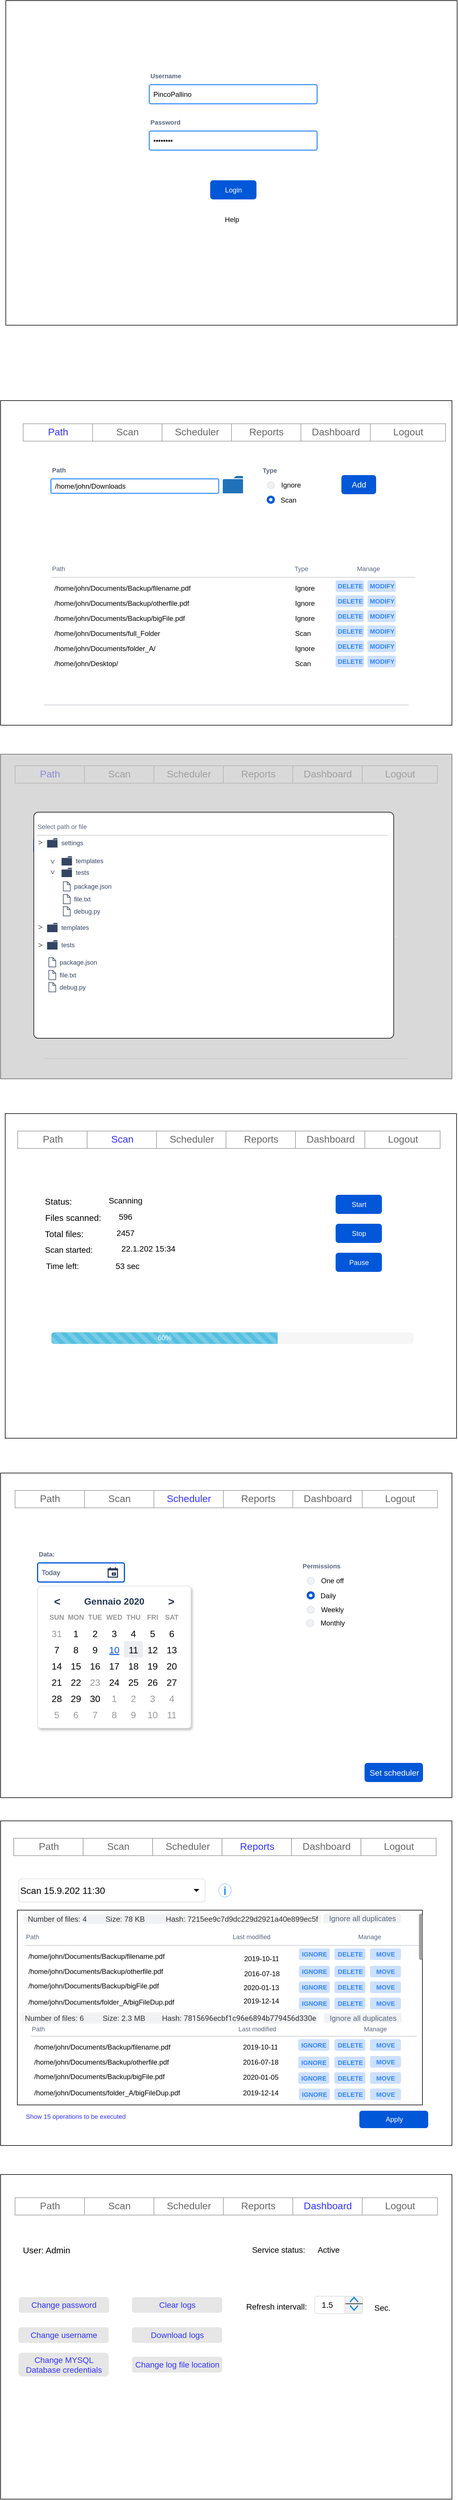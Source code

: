 <mxfile version="12.6.2" type="device"><diagram id="kPXC-ckqyOEhqiTwZqV-" name="Page-1"><mxGraphModel dx="1185" dy="650" grid="1" gridSize="10" guides="1" tooltips="1" connect="1" arrows="1" fold="1" page="1" pageScale="1" pageWidth="827" pageHeight="1169" math="0" shadow="0"><root><mxCell id="0"/><mxCell id="1" parent="0"/><mxCell id="dx00h3yxB7RZ7nOYwmym-174" value="" style="rounded=0;whiteSpace=wrap;html=1;" parent="1" vertex="1"><mxGeometry x="11" y="1320" width="780" height="560" as="geometry"/></mxCell><mxCell id="Qyml9xGibOeg8j89CmfQ-1" value="" style="group;fontColor=#666666;" vertex="1" connectable="0" parent="1"><mxGeometry x="36" y="1340" width="730" height="30" as="geometry"/></mxCell><mxCell id="Qyml9xGibOeg8j89CmfQ-2" value="" style="strokeWidth=1;shadow=0;dashed=0;align=center;html=1;shape=mxgraph.mockup.forms.rrect;rSize=0;strokeColor=#999999;" vertex="1" parent="Qyml9xGibOeg8j89CmfQ-1"><mxGeometry width="730" height="30" as="geometry"/></mxCell><mxCell id="Qyml9xGibOeg8j89CmfQ-3" value="Path" style="strokeColor=inherit;fillColor=inherit;gradientColor=inherit;strokeWidth=1;shadow=0;dashed=0;align=center;html=1;shape=mxgraph.mockup.forms.rrect;rSize=0;fontSize=17;fontColor=#3333FF;" vertex="1" parent="Qyml9xGibOeg8j89CmfQ-2"><mxGeometry width="120" height="30" as="geometry"/></mxCell><mxCell id="Qyml9xGibOeg8j89CmfQ-4" value="Scan" style="strokeColor=inherit;fillColor=inherit;gradientColor=inherit;strokeWidth=1;shadow=0;dashed=0;align=center;html=1;shape=mxgraph.mockup.forms.rrect;rSize=0;fontSize=17;fontColor=#666666;" vertex="1" parent="Qyml9xGibOeg8j89CmfQ-2"><mxGeometry x="120" width="120" height="30" as="geometry"/></mxCell><mxCell id="Qyml9xGibOeg8j89CmfQ-5" value="Scheduler" style="strokeColor=inherit;fillColor=inherit;gradientColor=inherit;strokeWidth=1;shadow=0;dashed=0;align=center;html=1;shape=mxgraph.mockup.forms.rrect;rSize=0;fontSize=17;fontColor=#666666;" vertex="1" parent="Qyml9xGibOeg8j89CmfQ-2"><mxGeometry x="240" width="120" height="30" as="geometry"/></mxCell><mxCell id="Qyml9xGibOeg8j89CmfQ-6" value="Reports" style="strokeColor=inherit;fillColor=inherit;gradientColor=inherit;strokeWidth=1;shadow=0;dashed=0;align=center;html=1;shape=mxgraph.mockup.forms.rrect;rSize=0;fontSize=17;fontColor=#666666;" vertex="1" parent="Qyml9xGibOeg8j89CmfQ-2"><mxGeometry x="360" width="120" height="30" as="geometry"/></mxCell><mxCell id="Qyml9xGibOeg8j89CmfQ-7" value="Dashboard" style="strokeColor=inherit;fillColor=inherit;gradientColor=inherit;strokeWidth=1;shadow=0;dashed=0;align=center;html=1;shape=mxgraph.mockup.forms.rrect;rSize=0;fontSize=17;fontColor=#666666;" vertex="1" parent="Qyml9xGibOeg8j89CmfQ-2"><mxGeometry x="480" width="120" height="30" as="geometry"/></mxCell><mxCell id="Qyml9xGibOeg8j89CmfQ-8" value="Logout" style="strokeColor=inherit;fillColor=inherit;gradientColor=inherit;strokeWidth=1;shadow=0;dashed=0;align=center;html=1;shape=mxgraph.mockup.forms.rrect;rSize=0;fontSize=17;fontColor=#666666;" vertex="1" parent="Qyml9xGibOeg8j89CmfQ-2"><mxGeometry x="600" width="130" height="30" as="geometry"/></mxCell><mxCell id="dx00h3yxB7RZ7nOYwmym-1" value="" style="rounded=0;whiteSpace=wrap;html=1;" parent="1" vertex="1"><mxGeometry x="20" y="20" width="780" height="560" as="geometry"/></mxCell><mxCell id="dx00h3yxB7RZ7nOYwmym-15" value="Username" style="fillColor=none;strokeColor=none;html=1;fontSize=11;fontStyle=0;align=left;fontColor=#596780;fontStyle=1;fontSize=11" parent="1" vertex="1"><mxGeometry x="268" y="140" width="240" height="20" as="geometry"/></mxCell><mxCell id="dx00h3yxB7RZ7nOYwmym-16" value="PincoPallino" style="rounded=1;arcSize=9;align=left;spacingLeft=5;strokeColor=#4C9AFF;html=1;strokeWidth=2;fontSize=12" parent="1" vertex="1"><mxGeometry x="268" y="165" width="290" height="33" as="geometry"/></mxCell><mxCell id="dx00h3yxB7RZ7nOYwmym-19" value="Password" style="fillColor=none;strokeColor=none;html=1;fontSize=11;fontStyle=0;align=left;fontColor=#596780;fontStyle=1;fontSize=11" parent="1" vertex="1"><mxGeometry x="268" y="220" width="240" height="20" as="geometry"/></mxCell><mxCell id="dx00h3yxB7RZ7nOYwmym-20" value="&amp;#8226;&amp;#8226;&amp;#8226;&amp;#8226;&amp;#8226;&amp;#8226;&amp;#8226;&amp;#8226;" style="rounded=1;arcSize=9;align=left;spacingLeft=5;strokeColor=#4C9AFF;html=1;strokeWidth=2;fontSize=12" parent="1" vertex="1"><mxGeometry x="268" y="245" width="290" height="33" as="geometry"/></mxCell><mxCell id="dx00h3yxB7RZ7nOYwmym-22" value="Login" style="rounded=1;fillColor=#0057D8;align=center;strokeColor=none;html=1;fontColor=#ffffff;fontSize=12" parent="1" vertex="1"><mxGeometry x="373.24" y="330" width="80" height="33" as="geometry"/></mxCell><mxCell id="dx00h3yxB7RZ7nOYwmym-24" value="" style="rounded=0;whiteSpace=wrap;html=1;" parent="1" vertex="1"><mxGeometry x="11" y="710" width="780" height="560" as="geometry"/></mxCell><mxCell id="dx00h3yxB7RZ7nOYwmym-32" value="Help" style="text;html=1;strokeColor=none;fillColor=none;align=center;verticalAlign=middle;whiteSpace=wrap;rounded=0;" parent="1" vertex="1"><mxGeometry x="391" y="388" width="40" height="20" as="geometry"/></mxCell><mxCell id="dx00h3yxB7RZ7nOYwmym-114" value="Path" style="fillColor=none;strokeColor=none;html=1;fontSize=11;fontStyle=0;align=left;fontColor=#596780;fontStyle=1;fontSize=11" parent="1" vertex="1"><mxGeometry x="98" y="820" width="240" height="20" as="geometry"/></mxCell><mxCell id="dx00h3yxB7RZ7nOYwmym-115" value="/home/john/Downloads" style="rounded=1;arcSize=9;align=left;spacingLeft=5;strokeColor=#4C9AFF;html=1;strokeWidth=2;fontSize=12" parent="1" vertex="1"><mxGeometry x="98" y="845" width="290" height="25" as="geometry"/></mxCell><mxCell id="dx00h3yxB7RZ7nOYwmym-117" value="" style="pointerEvents=1;shadow=0;dashed=0;html=1;strokeColor=none;labelPosition=center;verticalLabelPosition=bottom;verticalAlign=top;outlineConnect=0;align=center;shape=mxgraph.office.concepts.folder;fillColor=#2072B8;" parent="1" vertex="1"><mxGeometry x="395" y="840" width="35" height="30" as="geometry"/></mxCell><mxCell id="dx00h3yxB7RZ7nOYwmym-118" value="Type" style="fillColor=none;strokeColor=none;fontSize=11;fontStyle=1;align=left;fontColor=#596780" parent="1" vertex="1"><mxGeometry x="462" y="820" width="150" height="20" as="geometry"/></mxCell><mxCell id="dx00h3yxB7RZ7nOYwmym-119" value="Ignore" style="shape=ellipse;rounded=1;fillColor=#F0F2F5;strokeColor=#D8DCE3;fontColor=#000000;align=left;verticalAlign=middle;fontStyle=0;fontSize=12;labelPosition=right;verticalLabelPosition=middle;spacingLeft=10;html=1;shadow=0;dashed=0" parent="1" vertex="1"><mxGeometry x="472" y="850" width="12" height="12" as="geometry"/></mxCell><mxCell id="dx00h3yxB7RZ7nOYwmym-120" value="Scan" style="shape=ellipse;fillColor=#ffffff;strokeColor=#0057D8;strokeWidth=4;fontColor=#000000;align=left;verticalAlign=middle;fontStyle=0;fontSize=12;labelPosition=right;verticalLabelPosition=middle;spacingLeft=10" parent="1" vertex="1"><mxGeometry x="473" y="876" width="10" height="10" as="geometry"/></mxCell><mxCell id="dx00h3yxB7RZ7nOYwmym-122" value="Add" style="rounded=1;fillColor=#0057D8;strokeColor=none;fontColor=#ffffff;align=center;verticalAlign=middle;fontStyle=0;fontSize=14;html=1;shadow=0;dashed=0" parent="1" vertex="1"><mxGeometry x="600" y="838.5" width="60" height="33" as="geometry"/></mxCell><mxCell id="dx00h3yxB7RZ7nOYwmym-187" value="" style="shape=line;strokeWidth=2;html=1;strokeColor=#DFE1E5;resizeWidth=1" parent="1" vertex="1"><mxGeometry x="86" y="1840" width="630" height="10" as="geometry"/></mxCell><mxCell id="dx00h3yxB7RZ7nOYwmym-344" value="" style="rounded=0;whiteSpace=wrap;html=1;" parent="1" vertex="1"><mxGeometry x="19" y="1940" width="780" height="560" as="geometry"/></mxCell><mxCell id="dx00h3yxB7RZ7nOYwmym-389" value="" style="group" parent="1" vertex="1" connectable="0"><mxGeometry x="50" y="750" width="730" height="30" as="geometry"/></mxCell><mxCell id="dx00h3yxB7RZ7nOYwmym-25" value="" style="strokeWidth=1;shadow=0;dashed=0;align=center;html=1;shape=mxgraph.mockup.forms.rrect;rSize=0;strokeColor=#999999;" parent="dx00h3yxB7RZ7nOYwmym-389" vertex="1"><mxGeometry width="730" height="30" as="geometry"/></mxCell><mxCell id="dx00h3yxB7RZ7nOYwmym-26" value="Path" style="strokeColor=inherit;fillColor=inherit;gradientColor=inherit;strokeWidth=1;shadow=0;dashed=0;align=center;html=1;shape=mxgraph.mockup.forms.rrect;rSize=0;fontSize=17;fontColor=#3333FF;" parent="dx00h3yxB7RZ7nOYwmym-25" vertex="1"><mxGeometry width="120" height="30" as="geometry"/></mxCell><mxCell id="dx00h3yxB7RZ7nOYwmym-27" value="Scan" style="strokeColor=inherit;fillColor=inherit;gradientColor=inherit;strokeWidth=1;shadow=0;dashed=0;align=center;html=1;shape=mxgraph.mockup.forms.rrect;rSize=0;fontSize=17;fontColor=#666666;" parent="dx00h3yxB7RZ7nOYwmym-25" vertex="1"><mxGeometry x="120" width="120" height="30" as="geometry"/></mxCell><mxCell id="dx00h3yxB7RZ7nOYwmym-28" value="Scheduler" style="strokeColor=inherit;fillColor=inherit;gradientColor=inherit;strokeWidth=1;shadow=0;dashed=0;align=center;html=1;shape=mxgraph.mockup.forms.rrect;rSize=0;fontSize=17;fontColor=#666666;" parent="dx00h3yxB7RZ7nOYwmym-25" vertex="1"><mxGeometry x="240" width="120" height="30" as="geometry"/></mxCell><mxCell id="dx00h3yxB7RZ7nOYwmym-29" value="Reports" style="strokeColor=inherit;fillColor=inherit;gradientColor=inherit;strokeWidth=1;shadow=0;dashed=0;align=center;html=1;shape=mxgraph.mockup.forms.rrect;rSize=0;fontSize=17;fontColor=#666666;" parent="dx00h3yxB7RZ7nOYwmym-25" vertex="1"><mxGeometry x="360" width="120" height="30" as="geometry"/></mxCell><mxCell id="dx00h3yxB7RZ7nOYwmym-30" value="Dashboard" style="strokeColor=inherit;fillColor=inherit;gradientColor=inherit;strokeWidth=1;shadow=0;dashed=0;align=center;html=1;shape=mxgraph.mockup.forms.rrect;rSize=0;fontSize=17;fontColor=#666666;" parent="dx00h3yxB7RZ7nOYwmym-25" vertex="1"><mxGeometry x="480" width="120" height="30" as="geometry"/></mxCell><mxCell id="dx00h3yxB7RZ7nOYwmym-31" value="Logout" style="strokeColor=inherit;fillColor=inherit;gradientColor=inherit;strokeWidth=1;shadow=0;dashed=0;align=center;html=1;shape=mxgraph.mockup.forms.rrect;rSize=0;fontSize=17;fontColor=#666666;" parent="dx00h3yxB7RZ7nOYwmym-25" vertex="1"><mxGeometry x="600" width="130" height="30" as="geometry"/></mxCell><mxCell id="dx00h3yxB7RZ7nOYwmym-474" value="" style="html=1;shadow=0;dashed=0;shape=mxgraph.bootstrap.rrect;rSize=5;strokeColor=none;fillColor=#f6f6f6;whiteSpace=wrap;rounded=1;glass=0;fontFamily=Verdana;fontSize=14;fontColor=#3333FF;" parent="1" vertex="1"><mxGeometry x="98.67" y="2317.24" width="626" height="20" as="geometry"/></mxCell><mxCell id="dx00h3yxB7RZ7nOYwmym-475" value="60%" style="html=1;shadow=0;dashed=0;shape=mxgraph.bootstrap.leftButtonStriped;fillColor=#55BFE0;fontColor=#FFFFFF;whiteSpace=wrap;" parent="dx00h3yxB7RZ7nOYwmym-474" vertex="1"><mxGeometry width="391.25" height="20" as="geometry"/></mxCell><mxCell id="dx00h3yxB7RZ7nOYwmym-477" value="Start" style="rounded=1;fillColor=#0057D8;align=center;strokeColor=none;html=1;fontColor=#ffffff;fontSize=12" parent="1" vertex="1"><mxGeometry x="590" y="2080" width="80" height="33" as="geometry"/></mxCell><mxCell id="dx00h3yxB7RZ7nOYwmym-478" value="Stop" style="rounded=1;fillColor=#0057D8;align=center;strokeColor=none;html=1;fontColor=#ffffff;fontSize=12" parent="1" vertex="1"><mxGeometry x="590" y="2130" width="80" height="33" as="geometry"/></mxCell><mxCell id="dx00h3yxB7RZ7nOYwmym-479" value="Pause" style="rounded=1;fillColor=#0057D8;align=center;strokeColor=none;html=1;fontColor=#ffffff;fontSize=12" parent="1" vertex="1"><mxGeometry x="590" y="2180" width="80" height="33" as="geometry"/></mxCell><mxCell id="dx00h3yxB7RZ7nOYwmym-480" value="&lt;font style=&quot;font-size: 15px&quot;&gt;Status:&lt;/font&gt;" style="text;html=1;strokeColor=none;fillColor=none;align=center;verticalAlign=middle;whiteSpace=wrap;rounded=0;glass=0;fontFamily=Helvetica;fontSize=14;fontColor=#000000;" parent="1" vertex="1"><mxGeometry x="87.21" y="2081" width="48" height="20" as="geometry"/></mxCell><mxCell id="dx00h3yxB7RZ7nOYwmym-484" value="&lt;span style=&quot;font-size: 15px&quot;&gt;Files scanned:&lt;/span&gt;" style="text;html=1;strokeColor=none;fillColor=none;align=center;verticalAlign=middle;whiteSpace=wrap;rounded=0;glass=0;fontFamily=Helvetica;fontSize=14;fontColor=#000000;" parent="1" vertex="1"><mxGeometry x="84.21" y="2109" width="105" height="20" as="geometry"/></mxCell><mxCell id="dx00h3yxB7RZ7nOYwmym-485" value="&lt;span style=&quot;font-size: 15px&quot;&gt;Total files:&lt;/span&gt;" style="text;html=1;strokeColor=none;fillColor=none;align=center;verticalAlign=middle;whiteSpace=wrap;rounded=0;glass=0;fontFamily=Helvetica;fontSize=14;fontColor=#000000;" parent="1" vertex="1"><mxGeometry x="83.21" y="2137" width="76" height="20" as="geometry"/></mxCell><mxCell id="dx00h3yxB7RZ7nOYwmym-486" value="2457" style="text;html=1;strokeColor=none;fillColor=none;align=center;verticalAlign=middle;whiteSpace=wrap;rounded=0;glass=0;fontFamily=Helvetica;fontSize=14;fontColor=#000000;" parent="1" vertex="1"><mxGeometry x="207.0" y="2136" width="40" height="20" as="geometry"/></mxCell><mxCell id="dx00h3yxB7RZ7nOYwmym-487" value="596" style="text;html=1;strokeColor=none;fillColor=none;align=center;verticalAlign=middle;whiteSpace=wrap;rounded=0;glass=0;fontFamily=Helvetica;fontSize=14;fontColor=#000000;" parent="1" vertex="1"><mxGeometry x="207.0" y="2108" width="40" height="20" as="geometry"/></mxCell><mxCell id="dx00h3yxB7RZ7nOYwmym-488" value="" style="group" parent="1" vertex="1" connectable="0"><mxGeometry x="207.0" y="2074" width="78" height="32" as="geometry"/></mxCell><mxCell id="dx00h3yxB7RZ7nOYwmym-482" value="Scanning" style="text;html=1;strokeColor=none;fillColor=none;align=center;verticalAlign=middle;whiteSpace=wrap;rounded=0;glass=0;fontFamily=Helvetica;fontSize=14;fontColor=#000000;" parent="dx00h3yxB7RZ7nOYwmym-488" vertex="1"><mxGeometry y="6" width="40" height="20" as="geometry"/></mxCell><mxCell id="dx00h3yxB7RZ7nOYwmym-483" value="" style="shape=image;html=1;verticalAlign=top;verticalLabelPosition=bottom;labelBackgroundColor=#ffffff;imageAspect=0;aspect=fixed;image=https://cdn4.iconfinder.com/data/icons/momenticons-gloss-basic/momenticons-gloss-basic/32/bullet-green.png;rounded=1;glass=0;strokeColor=#000000;strokeWidth=10;fillColor=#ffffff;fontFamily=Helvetica;fontSize=14;fontColor=#000000;" parent="dx00h3yxB7RZ7nOYwmym-488" vertex="1"><mxGeometry x="46" width="32" height="32" as="geometry"/></mxCell><mxCell id="dx00h3yxB7RZ7nOYwmym-491" value="Scan started:" style="text;html=1;strokeColor=none;fillColor=none;align=center;verticalAlign=middle;whiteSpace=wrap;rounded=0;glass=0;fontFamily=Helvetica;fontSize=14;fontColor=#000000;" parent="1" vertex="1"><mxGeometry x="83.21" y="2165" width="92" height="20" as="geometry"/></mxCell><mxCell id="dx00h3yxB7RZ7nOYwmym-492" value="22.1.202 15:34" style="text;html=1;strokeColor=none;fillColor=none;align=center;verticalAlign=middle;whiteSpace=wrap;rounded=0;glass=0;fontFamily=Helvetica;fontSize=14;fontColor=#000000;" parent="1" vertex="1"><mxGeometry x="207.0" y="2163" width="119" height="20" as="geometry"/></mxCell><mxCell id="dx00h3yxB7RZ7nOYwmym-493" value="Time left:" style="text;html=1;strokeColor=none;fillColor=none;align=center;verticalAlign=middle;whiteSpace=wrap;rounded=0;glass=0;fontFamily=Helvetica;fontSize=14;fontColor=#000000;" parent="1" vertex="1"><mxGeometry x="87.21" y="2193" width="61.58" height="20" as="geometry"/></mxCell><mxCell id="dx00h3yxB7RZ7nOYwmym-494" value="53 sec" style="text;html=1;strokeColor=none;fillColor=none;align=center;verticalAlign=middle;whiteSpace=wrap;rounded=0;glass=0;fontFamily=Helvetica;fontSize=14;fontColor=#000000;" parent="1" vertex="1"><mxGeometry x="207" y="2193" width="47" height="20" as="geometry"/></mxCell><mxCell id="dx00h3yxB7RZ7nOYwmym-504" value="" style="rounded=0;whiteSpace=wrap;html=1;" parent="1" vertex="1"><mxGeometry x="11.01" y="2560" width="780" height="560" as="geometry"/></mxCell><mxCell id="dx00h3yxB7RZ7nOYwmym-558" value="" style="rounded=0;whiteSpace=wrap;html=1;" parent="1" vertex="1"><mxGeometry x="11.01" y="3160" width="780" height="560" as="geometry"/></mxCell><mxCell id="dx00h3yxB7RZ7nOYwmym-568" value="Data:" style="fillColor=none;strokeColor=none;html=1;fontSize=11;fontStyle=0;align=left;fontColor=#596780;fontStyle=1;fontSize=11;rounded=1;glass=0;" parent="1" vertex="1"><mxGeometry x="75" y="2690" width="240" height="20" as="geometry"/></mxCell><mxCell id="dx00h3yxB7RZ7nOYwmym-569" value="Today" style="rounded=1;arcSize=9;fillColor=#ffffff;align=left;spacingLeft=5;strokeColor=#0057D8;html=1;strokeWidth=2;fontColor=#253858;fontSize=12;glass=0;" parent="1" vertex="1"><mxGeometry x="75" y="2715" width="150" height="33" as="geometry"/></mxCell><mxCell id="dx00h3yxB7RZ7nOYwmym-570" value="" style="shape=mxgraph.gmdl.calendar;fillColor=#253858;strokeColor=none" parent="dx00h3yxB7RZ7nOYwmym-569" vertex="1"><mxGeometry x="1" y="0.5" width="18" height="18" relative="1" as="geometry"><mxPoint x="-29" y="-9" as="offset"/></mxGeometry></mxCell><mxCell id="dx00h3yxB7RZ7nOYwmym-571" value="" style="shape=mxgraph.mockup.forms.rrect;rSize=5;strokeColor=#DFE1E5;fillColor=#ffffff;shadow=1;rounded=1;glass=0;fontFamily=Helvetica;fontSize=14;fontColor=#000000;" parent="1" vertex="1"><mxGeometry x="75" y="2755" width="265" height="245" as="geometry"/></mxCell><mxCell id="dx00h3yxB7RZ7nOYwmym-572" value="Gennaio 2020" style="strokeColor=none;fillColor=none;fontColor=#253858;fontSize=16;fontStyle=1" parent="dx00h3yxB7RZ7nOYwmym-571" vertex="1"><mxGeometry x="49.688" y="11.2" width="165.625" height="28" as="geometry"/></mxCell><mxCell id="dx00h3yxB7RZ7nOYwmym-573" value="&lt;" style="strokeColor=none;fillColor=none;fontColor=#253858;fontSize=19;fontStyle=1;" parent="dx00h3yxB7RZ7nOYwmym-571" vertex="1"><mxGeometry x="13.25" y="11.2" width="41.406" height="28" as="geometry"/></mxCell><mxCell id="dx00h3yxB7RZ7nOYwmym-574" value="&gt;" style="strokeColor=none;fillColor=none;fontColor=#253858;fontSize=19;fontStyle=1;" parent="dx00h3yxB7RZ7nOYwmym-571" vertex="1"><mxGeometry x="210.344" y="11.2" width="41.406" height="28" as="geometry"/></mxCell><mxCell id="dx00h3yxB7RZ7nOYwmym-575" value="SUN" style="strokeColor=none;fillColor=none;fontColor=#999999;fontSize=12;fontStyle=1" parent="dx00h3yxB7RZ7nOYwmym-571" vertex="1"><mxGeometry x="16.562" y="39.2" width="33.125" height="28" as="geometry"/></mxCell><mxCell id="dx00h3yxB7RZ7nOYwmym-576" value="MON" style="strokeColor=none;fillColor=none;fontColor=#999999;fontSize=12;fontStyle=1" parent="dx00h3yxB7RZ7nOYwmym-571" vertex="1"><mxGeometry x="49.688" y="39.2" width="33.125" height="28" as="geometry"/></mxCell><mxCell id="dx00h3yxB7RZ7nOYwmym-577" value="TUE" style="strokeColor=none;fillColor=none;fontColor=#999999;fontSize=12;fontStyle=1" parent="dx00h3yxB7RZ7nOYwmym-571" vertex="1"><mxGeometry x="82.812" y="39.2" width="33.125" height="28" as="geometry"/></mxCell><mxCell id="dx00h3yxB7RZ7nOYwmym-578" value="WED" style="strokeColor=none;fillColor=none;fontColor=#999999;fontSize=12;fontStyle=1" parent="dx00h3yxB7RZ7nOYwmym-571" vertex="1"><mxGeometry x="115.938" y="39.2" width="33.125" height="28" as="geometry"/></mxCell><mxCell id="dx00h3yxB7RZ7nOYwmym-579" value="THU" style="strokeColor=none;fillColor=none;fontColor=#999999;fontSize=12;fontStyle=1" parent="dx00h3yxB7RZ7nOYwmym-571" vertex="1"><mxGeometry x="149.062" y="39.2" width="33.125" height="28" as="geometry"/></mxCell><mxCell id="dx00h3yxB7RZ7nOYwmym-580" value="FRI" style="strokeColor=none;fillColor=none;fontColor=#999999;fontSize=12;fontStyle=1" parent="dx00h3yxB7RZ7nOYwmym-571" vertex="1"><mxGeometry x="182.188" y="39.2" width="33.125" height="28" as="geometry"/></mxCell><mxCell id="dx00h3yxB7RZ7nOYwmym-581" value="SAT" style="strokeColor=none;fillColor=none;fontColor=#999999;fontSize=12;fontStyle=1" parent="dx00h3yxB7RZ7nOYwmym-571" vertex="1"><mxGeometry x="215.313" y="39.2" width="33.125" height="28" as="geometry"/></mxCell><mxCell id="dx00h3yxB7RZ7nOYwmym-582" value="31" style="strokeColor=none;fillColor=none;fontColor=#999999;fontSize=16" parent="dx00h3yxB7RZ7nOYwmym-571" vertex="1"><mxGeometry x="16.562" y="67.2" width="33.125" height="28" as="geometry"/></mxCell><mxCell id="dx00h3yxB7RZ7nOYwmym-583" value="1" style="strokeColor=none;fillColor=none;fontColor=#000000;fontSize=16" parent="dx00h3yxB7RZ7nOYwmym-571" vertex="1"><mxGeometry x="49.688" y="67.2" width="33.125" height="28" as="geometry"/></mxCell><mxCell id="dx00h3yxB7RZ7nOYwmym-584" value="2" style="strokeColor=none;fillColor=none;fontColor=#000000;fontSize=16" parent="dx00h3yxB7RZ7nOYwmym-571" vertex="1"><mxGeometry x="82.812" y="67.2" width="33.125" height="28" as="geometry"/></mxCell><mxCell id="dx00h3yxB7RZ7nOYwmym-585" value="3" style="strokeColor=none;fillColor=none;fontColor=#000000;fontSize=16" parent="dx00h3yxB7RZ7nOYwmym-571" vertex="1"><mxGeometry x="115.938" y="67.2" width="33.125" height="28" as="geometry"/></mxCell><mxCell id="dx00h3yxB7RZ7nOYwmym-586" value="4" style="strokeColor=none;fillColor=none;fontColor=#000000;fontSize=16" parent="dx00h3yxB7RZ7nOYwmym-571" vertex="1"><mxGeometry x="149.062" y="67.2" width="33.125" height="28" as="geometry"/></mxCell><mxCell id="dx00h3yxB7RZ7nOYwmym-587" value="5" style="strokeColor=none;fillColor=none;fontColor=#000000;fontSize=16" parent="dx00h3yxB7RZ7nOYwmym-571" vertex="1"><mxGeometry x="182.188" y="67.2" width="33.125" height="28" as="geometry"/></mxCell><mxCell id="dx00h3yxB7RZ7nOYwmym-588" value="6" style="strokeColor=none;fillColor=none;fontColor=#000000;fontSize=16" parent="dx00h3yxB7RZ7nOYwmym-571" vertex="1"><mxGeometry x="215.313" y="67.2" width="33.125" height="28" as="geometry"/></mxCell><mxCell id="dx00h3yxB7RZ7nOYwmym-589" value="7" style="strokeColor=none;fillColor=none;fontColor=#000000;fontSize=16" parent="dx00h3yxB7RZ7nOYwmym-571" vertex="1"><mxGeometry x="16.562" y="95.2" width="33.125" height="28" as="geometry"/></mxCell><mxCell id="dx00h3yxB7RZ7nOYwmym-590" value="8" style="strokeColor=none;fillColor=none;fontColor=#000000;fontSize=16" parent="dx00h3yxB7RZ7nOYwmym-571" vertex="1"><mxGeometry x="49.688" y="95.2" width="33.125" height="28" as="geometry"/></mxCell><mxCell id="dx00h3yxB7RZ7nOYwmym-591" value="9" style="strokeColor=none;fillColor=none;fontColor=#000000;fontSize=16" parent="dx00h3yxB7RZ7nOYwmym-571" vertex="1"><mxGeometry x="82.812" y="95.2" width="33.125" height="28" as="geometry"/></mxCell><mxCell id="dx00h3yxB7RZ7nOYwmym-592" value="10" style="strokeColor=none;fillColor=none;fontColor=#0057D8;fontSize=16;fontStyle=4" parent="dx00h3yxB7RZ7nOYwmym-571" vertex="1"><mxGeometry x="115.938" y="95.2" width="33.125" height="28" as="geometry"/></mxCell><mxCell id="dx00h3yxB7RZ7nOYwmym-593" value="11" style="strokeColor=none;fillColor=#ECEDF0;fontColor=#000000;fontSize=16;rounded=1;arcSize=10" parent="dx00h3yxB7RZ7nOYwmym-571" vertex="1"><mxGeometry x="149.062" y="95.2" width="33.125" height="28" as="geometry"/></mxCell><mxCell id="dx00h3yxB7RZ7nOYwmym-594" value="12" style="strokeColor=none;fillColor=none;fontColor=#000000;fontSize=16" parent="dx00h3yxB7RZ7nOYwmym-571" vertex="1"><mxGeometry x="182.188" y="95.2" width="33.125" height="28" as="geometry"/></mxCell><mxCell id="dx00h3yxB7RZ7nOYwmym-595" value="13" style="strokeColor=none;fillColor=none;fontColor=#000000;fontSize=16" parent="dx00h3yxB7RZ7nOYwmym-571" vertex="1"><mxGeometry x="215.313" y="95.2" width="33.125" height="28" as="geometry"/></mxCell><mxCell id="dx00h3yxB7RZ7nOYwmym-596" value="14" style="strokeColor=none;fillColor=none;fontColor=#000000;fontSize=16" parent="dx00h3yxB7RZ7nOYwmym-571" vertex="1"><mxGeometry x="16.562" y="123.2" width="33.125" height="28" as="geometry"/></mxCell><mxCell id="dx00h3yxB7RZ7nOYwmym-597" value="15" style="strokeColor=none;fillColor=none;fontColor=#000000;fontSize=16" parent="dx00h3yxB7RZ7nOYwmym-571" vertex="1"><mxGeometry x="49.688" y="123.2" width="33.125" height="28" as="geometry"/></mxCell><mxCell id="dx00h3yxB7RZ7nOYwmym-598" value="16" style="strokeColor=none;fillColor=none;fontColor=#000000;fontSize=16" parent="dx00h3yxB7RZ7nOYwmym-571" vertex="1"><mxGeometry x="82.812" y="123.2" width="33.125" height="28" as="geometry"/></mxCell><mxCell id="dx00h3yxB7RZ7nOYwmym-599" value="17" style="strokeColor=none;fillColor=none;fontColor=#000000;fontSize=16" parent="dx00h3yxB7RZ7nOYwmym-571" vertex="1"><mxGeometry x="115.938" y="123.2" width="33.125" height="28" as="geometry"/></mxCell><mxCell id="dx00h3yxB7RZ7nOYwmym-600" value="18" style="strokeColor=none;fillColor=none;fontColor=#000000;fontSize=16" parent="dx00h3yxB7RZ7nOYwmym-571" vertex="1"><mxGeometry x="149.062" y="123.2" width="33.125" height="28" as="geometry"/></mxCell><mxCell id="dx00h3yxB7RZ7nOYwmym-601" value="19" style="strokeColor=none;fillColor=none;fontColor=#000000;fontSize=16" parent="dx00h3yxB7RZ7nOYwmym-571" vertex="1"><mxGeometry x="182.188" y="123.2" width="33.125" height="28" as="geometry"/></mxCell><mxCell id="dx00h3yxB7RZ7nOYwmym-602" value="20" style="strokeColor=none;fillColor=none;fontColor=#000000;fontSize=16" parent="dx00h3yxB7RZ7nOYwmym-571" vertex="1"><mxGeometry x="215.313" y="123.2" width="33.125" height="28" as="geometry"/></mxCell><mxCell id="dx00h3yxB7RZ7nOYwmym-603" value="21" style="strokeColor=none;fillColor=none;fontColor=#000000;fontSize=16" parent="dx00h3yxB7RZ7nOYwmym-571" vertex="1"><mxGeometry x="16.562" y="151.2" width="33.125" height="28" as="geometry"/></mxCell><mxCell id="dx00h3yxB7RZ7nOYwmym-604" value="22" style="strokeColor=none;fillColor=none;fontColor=#000000;fontSize=16" parent="dx00h3yxB7RZ7nOYwmym-571" vertex="1"><mxGeometry x="49.688" y="151.2" width="33.125" height="28" as="geometry"/></mxCell><mxCell id="dx00h3yxB7RZ7nOYwmym-605" value="23" style="strokeColor=none;fillColor=none;fontColor=#999999;fontSize=16" parent="dx00h3yxB7RZ7nOYwmym-571" vertex="1"><mxGeometry x="82.812" y="151.2" width="33.125" height="28" as="geometry"/></mxCell><mxCell id="dx00h3yxB7RZ7nOYwmym-606" value="24" style="strokeColor=none;fillColor=none;fontColor=#000000;fontSize=16" parent="dx00h3yxB7RZ7nOYwmym-571" vertex="1"><mxGeometry x="115.938" y="151.2" width="33.125" height="28" as="geometry"/></mxCell><mxCell id="dx00h3yxB7RZ7nOYwmym-607" value="25" style="strokeColor=none;fillColor=none;fontColor=#000000;fontSize=16" parent="dx00h3yxB7RZ7nOYwmym-571" vertex="1"><mxGeometry x="149.062" y="151.2" width="33.125" height="28" as="geometry"/></mxCell><mxCell id="dx00h3yxB7RZ7nOYwmym-608" value="26" style="strokeColor=none;fillColor=none;fontColor=#000000;fontSize=16" parent="dx00h3yxB7RZ7nOYwmym-571" vertex="1"><mxGeometry x="182.188" y="151.2" width="33.125" height="28" as="geometry"/></mxCell><mxCell id="dx00h3yxB7RZ7nOYwmym-609" value="27" style="strokeColor=none;fillColor=none;fontColor=#000000;fontSize=16" parent="dx00h3yxB7RZ7nOYwmym-571" vertex="1"><mxGeometry x="215.313" y="151.2" width="33.125" height="28" as="geometry"/></mxCell><mxCell id="dx00h3yxB7RZ7nOYwmym-610" value="28" style="strokeColor=none;fillColor=none;fontColor=#000000;fontSize=16" parent="dx00h3yxB7RZ7nOYwmym-571" vertex="1"><mxGeometry x="16.562" y="179.2" width="33.125" height="28" as="geometry"/></mxCell><mxCell id="dx00h3yxB7RZ7nOYwmym-611" value="29" style="strokeColor=none;fillColor=none;fontColor=#000000;fontSize=16" parent="dx00h3yxB7RZ7nOYwmym-571" vertex="1"><mxGeometry x="49.688" y="179.2" width="33.125" height="28" as="geometry"/></mxCell><mxCell id="dx00h3yxB7RZ7nOYwmym-612" value="30" style="strokeColor=none;fillColor=none;fontColor=#000000;fontSize=16" parent="dx00h3yxB7RZ7nOYwmym-571" vertex="1"><mxGeometry x="82.812" y="179.2" width="33.125" height="28" as="geometry"/></mxCell><mxCell id="dx00h3yxB7RZ7nOYwmym-613" value="1" style="strokeColor=none;fillColor=none;fontColor=#999999;fontSize=16" parent="dx00h3yxB7RZ7nOYwmym-571" vertex="1"><mxGeometry x="115.938" y="179.2" width="33.125" height="28" as="geometry"/></mxCell><mxCell id="dx00h3yxB7RZ7nOYwmym-614" value="2" style="strokeColor=none;fillColor=none;fontColor=#999999;fontSize=16" parent="dx00h3yxB7RZ7nOYwmym-571" vertex="1"><mxGeometry x="149.062" y="179.2" width="33.125" height="28" as="geometry"/></mxCell><mxCell id="dx00h3yxB7RZ7nOYwmym-615" value="3" style="strokeColor=none;fillColor=none;fontColor=#999999;fontSize=16" parent="dx00h3yxB7RZ7nOYwmym-571" vertex="1"><mxGeometry x="182.188" y="179.2" width="33.125" height="28" as="geometry"/></mxCell><mxCell id="dx00h3yxB7RZ7nOYwmym-616" value="4" style="strokeColor=none;fillColor=none;fontColor=#999999;fontSize=16" parent="dx00h3yxB7RZ7nOYwmym-571" vertex="1"><mxGeometry x="215.313" y="179.2" width="33.125" height="28" as="geometry"/></mxCell><mxCell id="dx00h3yxB7RZ7nOYwmym-617" value="5" style="strokeColor=none;fillColor=none;fontColor=#999999;fontSize=16" parent="dx00h3yxB7RZ7nOYwmym-571" vertex="1"><mxGeometry x="16.562" y="207.2" width="33.125" height="28" as="geometry"/></mxCell><mxCell id="dx00h3yxB7RZ7nOYwmym-618" value="6" style="strokeColor=none;fillColor=none;fontColor=#999999;fontSize=16" parent="dx00h3yxB7RZ7nOYwmym-571" vertex="1"><mxGeometry x="49.688" y="207.2" width="33.125" height="28" as="geometry"/></mxCell><mxCell id="dx00h3yxB7RZ7nOYwmym-619" value="7" style="strokeColor=none;fillColor=none;fontColor=#999999;fontSize=16" parent="dx00h3yxB7RZ7nOYwmym-571" vertex="1"><mxGeometry x="82.812" y="207.2" width="33.125" height="28" as="geometry"/></mxCell><mxCell id="dx00h3yxB7RZ7nOYwmym-620" value="8" style="strokeColor=none;fillColor=none;fontColor=#999999;fontSize=16" parent="dx00h3yxB7RZ7nOYwmym-571" vertex="1"><mxGeometry x="115.938" y="207.2" width="33.125" height="28" as="geometry"/></mxCell><mxCell id="dx00h3yxB7RZ7nOYwmym-621" value="9" style="strokeColor=none;fillColor=none;fontColor=#999999;fontSize=16" parent="dx00h3yxB7RZ7nOYwmym-571" vertex="1"><mxGeometry x="149.062" y="207.2" width="33.125" height="28" as="geometry"/></mxCell><mxCell id="dx00h3yxB7RZ7nOYwmym-622" value="10" style="strokeColor=none;fillColor=none;fontColor=#999999;fontSize=16" parent="dx00h3yxB7RZ7nOYwmym-571" vertex="1"><mxGeometry x="182.188" y="207.2" width="33.125" height="28" as="geometry"/></mxCell><mxCell id="dx00h3yxB7RZ7nOYwmym-623" value="11" style="strokeColor=none;fillColor=none;fontColor=#999999;fontSize=16" parent="dx00h3yxB7RZ7nOYwmym-571" vertex="1"><mxGeometry x="215.313" y="207.2" width="33.125" height="28" as="geometry"/></mxCell><mxCell id="dx00h3yxB7RZ7nOYwmym-624" value="Permissions" style="fillColor=none;strokeColor=none;fontSize=11;fontStyle=1;align=left;fontColor=#596780;rounded=1;glass=0;" parent="1" vertex="1"><mxGeometry x="531" y="2710" width="150" height="20" as="geometry"/></mxCell><mxCell id="dx00h3yxB7RZ7nOYwmym-625" value="One off" style="shape=ellipse;rounded=1;fillColor=#F0F2F5;strokeColor=#D8DCE3;fontColor=#000000;align=left;verticalAlign=middle;fontStyle=0;fontSize=12;labelPosition=right;verticalLabelPosition=middle;spacingLeft=10;html=1;shadow=0;dashed=0;glass=0;" parent="1" vertex="1"><mxGeometry x="541" y="2740" width="12" height="12" as="geometry"/></mxCell><mxCell id="dx00h3yxB7RZ7nOYwmym-626" value="Daily" style="shape=ellipse;fillColor=#ffffff;strokeColor=#0057D8;strokeWidth=4;fontColor=#000000;align=left;verticalAlign=middle;fontStyle=0;fontSize=12;labelPosition=right;verticalLabelPosition=middle;spacingLeft=10;rounded=1;glass=0;" parent="1" vertex="1"><mxGeometry x="542" y="2766" width="10" height="10" as="geometry"/></mxCell><mxCell id="dx00h3yxB7RZ7nOYwmym-627" value="Weekly" style="shape=ellipse;rounded=1;fillColor=#F0F2F5;strokeColor=#D8DCE3;fontColor=#000000;align=left;verticalAlign=middle;fontStyle=0;fontSize=12;labelPosition=right;verticalLabelPosition=middle;spacingLeft=10;html=1;shadow=0;dashed=0;glass=0;" parent="1" vertex="1"><mxGeometry x="541" y="2790" width="12" height="12" as="geometry"/></mxCell><mxCell id="dx00h3yxB7RZ7nOYwmym-628" value="Set scheduler" style="rounded=1;fillColor=#0057D8;strokeColor=none;fontColor=#ffffff;align=center;verticalAlign=middle;fontStyle=0;fontSize=14;html=1;shadow=0;dashed=0;glass=0;" parent="1" vertex="1"><mxGeometry x="640" y="3060" width="101" height="33" as="geometry"/></mxCell><mxCell id="dx00h3yxB7RZ7nOYwmym-632" value="Monthly" style="shape=ellipse;rounded=1;fillColor=#F0F2F5;strokeColor=#D8DCE3;fontColor=#000000;align=left;verticalAlign=middle;fontStyle=0;fontSize=12;labelPosition=right;verticalLabelPosition=middle;spacingLeft=10;html=1;shadow=0;dashed=0;glass=0;" parent="1" vertex="1"><mxGeometry x="540" y="2813" width="12" height="12" as="geometry"/></mxCell><mxCell id="yWZK2DMDRhpmpOeVQw8T-1" value="Scan 15.9.202 11:30" style="html=1;shadow=0;dashed=0;shape=mxgraph.bootstrap.rrect;rSize=5;strokeColor=#dddddd;spacingRight=10;fontSize=16;whiteSpace=wrap;align=left;" parent="1" vertex="1"><mxGeometry x="42.5" y="3260" width="322" height="40" as="geometry"/></mxCell><mxCell id="yWZK2DMDRhpmpOeVQw8T-2" value="" style="shape=triangle;direction=south;fillColor=#000000;strokeColor=none;perimeter=none;" parent="yWZK2DMDRhpmpOeVQw8T-1" vertex="1"><mxGeometry x="1" y="0.5" width="10" height="5" relative="1" as="geometry"><mxPoint x="-20" y="-2.5" as="offset"/></mxGeometry></mxCell><mxCell id="yWZK2DMDRhpmpOeVQw8T-19" value="" style="html=1;verticalLabelPosition=bottom;labelBackgroundColor=#ffffff;verticalAlign=top;shadow=0;dashed=0;strokeWidth=2;shape=mxgraph.ios7.misc.info;strokeColor=#0080f0;" parent="1" vertex="1"><mxGeometry x="388" y="3268.5" width="21.49" height="23" as="geometry"/></mxCell><mxCell id="yWZK2DMDRhpmpOeVQw8T-22" value="" style="group" parent="1" vertex="1" connectable="0"><mxGeometry x="86" y="990" width="642" height="250" as="geometry"/></mxCell><mxCell id="dx00h3yxB7RZ7nOYwmym-33" value="Path" style="html=1;fillColor=none;strokeColor=none;fontSize=11;align=left;fontColor=#596780;whiteSpace=wrap" parent="yWZK2DMDRhpmpOeVQw8T-22" vertex="1"><mxGeometry x="12" width="150" height="20" as="geometry"/></mxCell><mxCell id="dx00h3yxB7RZ7nOYwmym-34" value="Type" style="html=1;fillColor=none;strokeColor=none;fontSize=11;align=left;fontColor=#596780;whiteSpace=wrap" parent="yWZK2DMDRhpmpOeVQw8T-22" vertex="1"><mxGeometry x="431" width="40" height="20" as="geometry"/></mxCell><mxCell id="dx00h3yxB7RZ7nOYwmym-36" value="Manage" style="html=1;fillColor=none;strokeColor=none;fontSize=11;align=left;fontColor=#596780;whiteSpace=wrap" parent="yWZK2DMDRhpmpOeVQw8T-22" vertex="1"><mxGeometry x="538.5" width="90" height="20" as="geometry"/></mxCell><mxCell id="dx00h3yxB7RZ7nOYwmym-39" value="" style="shape=line;strokeWidth=2;html=1;strokeColor=#DFE1E5;resizeWidth=1" parent="yWZK2DMDRhpmpOeVQw8T-22" vertex="1"><mxGeometry x="12" y="20" width="630" height="10" as="geometry"/></mxCell><mxCell id="dx00h3yxB7RZ7nOYwmym-55" value="DELETE" style="strokeColor=none;fillColor=#CCE0FF;fontSize=11;fontColor=#3384FF;rounded=1;html=1;align=center;fontStyle=1" parent="yWZK2DMDRhpmpOeVQw8T-22" vertex="1"><mxGeometry x="504" y="30" width="49" height="20" as="geometry"/></mxCell><mxCell id="dx00h3yxB7RZ7nOYwmym-81" value="" style="shape=line;strokeWidth=2;html=1;strokeColor=#DFE1E5;resizeWidth=1" parent="yWZK2DMDRhpmpOeVQw8T-22" vertex="1"><mxGeometry y="240" width="630" height="10" as="geometry"/></mxCell><mxCell id="dx00h3yxB7RZ7nOYwmym-86" value="MODIFY" style="strokeColor=none;fillColor=#CCE0FF;fontSize=11;fontColor=#3384FF;rounded=1;html=1;align=center;fontStyle=1" parent="yWZK2DMDRhpmpOeVQw8T-22" vertex="1"><mxGeometry x="559" y="30" width="49" height="20" as="geometry"/></mxCell><mxCell id="dx00h3yxB7RZ7nOYwmym-87" value="/home/john/Documents/Backup/filename.pdf" style="text;strokeColor=none;fillColor=none;align=left;verticalAlign=top;spacingLeft=4;spacingRight=4;overflow=hidden;rotatable=0;points=[[0,0.5],[1,0.5]];portConstraint=eastwest;" parent="yWZK2DMDRhpmpOeVQw8T-22" vertex="1"><mxGeometry x="12" y="30" width="340" height="26" as="geometry"/></mxCell><mxCell id="dx00h3yxB7RZ7nOYwmym-88" value="Ignore" style="text;strokeColor=none;fillColor=none;align=left;verticalAlign=top;spacingLeft=4;spacingRight=4;overflow=hidden;rotatable=0;points=[[0,0.5],[1,0.5]];portConstraint=eastwest;" parent="yWZK2DMDRhpmpOeVQw8T-22" vertex="1"><mxGeometry x="428" y="30" width="46" height="26" as="geometry"/></mxCell><mxCell id="dx00h3yxB7RZ7nOYwmym-89" value="DELETE" style="strokeColor=none;fillColor=#CCE0FF;fontSize=11;fontColor=#3384FF;rounded=1;html=1;align=center;fontStyle=1" parent="yWZK2DMDRhpmpOeVQw8T-22" vertex="1"><mxGeometry x="504" y="56" width="49" height="20" as="geometry"/></mxCell><mxCell id="dx00h3yxB7RZ7nOYwmym-90" value="MODIFY" style="strokeColor=none;fillColor=#CCE0FF;fontSize=11;fontColor=#3384FF;rounded=1;html=1;align=center;fontStyle=1" parent="yWZK2DMDRhpmpOeVQw8T-22" vertex="1"><mxGeometry x="559" y="56" width="49" height="20" as="geometry"/></mxCell><mxCell id="dx00h3yxB7RZ7nOYwmym-91" value="/home/john/Documents/Backup/otherfile.pdf" style="text;strokeColor=none;fillColor=none;align=left;verticalAlign=top;spacingLeft=4;spacingRight=4;overflow=hidden;rotatable=0;points=[[0,0.5],[1,0.5]];portConstraint=eastwest;" parent="yWZK2DMDRhpmpOeVQw8T-22" vertex="1"><mxGeometry x="12" y="56" width="340" height="26" as="geometry"/></mxCell><mxCell id="dx00h3yxB7RZ7nOYwmym-92" value="Ignore" style="text;strokeColor=none;fillColor=none;align=left;verticalAlign=top;spacingLeft=4;spacingRight=4;overflow=hidden;rotatable=0;points=[[0,0.5],[1,0.5]];portConstraint=eastwest;" parent="yWZK2DMDRhpmpOeVQw8T-22" vertex="1"><mxGeometry x="428" y="56" width="46" height="26" as="geometry"/></mxCell><mxCell id="dx00h3yxB7RZ7nOYwmym-93" value="DELETE" style="strokeColor=none;fillColor=#CCE0FF;fontSize=11;fontColor=#3384FF;rounded=1;html=1;align=center;fontStyle=1" parent="yWZK2DMDRhpmpOeVQw8T-22" vertex="1"><mxGeometry x="504" y="82" width="49" height="20" as="geometry"/></mxCell><mxCell id="dx00h3yxB7RZ7nOYwmym-94" value="MODIFY" style="strokeColor=none;fillColor=#CCE0FF;fontSize=11;fontColor=#3384FF;rounded=1;html=1;align=center;fontStyle=1" parent="yWZK2DMDRhpmpOeVQw8T-22" vertex="1"><mxGeometry x="559" y="82" width="49" height="20" as="geometry"/></mxCell><mxCell id="dx00h3yxB7RZ7nOYwmym-95" value="/home/john/Documents/Backup/bigFile.pdf" style="text;strokeColor=none;fillColor=none;align=left;verticalAlign=top;spacingLeft=4;spacingRight=4;overflow=hidden;rotatable=0;points=[[0,0.5],[1,0.5]];portConstraint=eastwest;" parent="yWZK2DMDRhpmpOeVQw8T-22" vertex="1"><mxGeometry x="12" y="82" width="340" height="26" as="geometry"/></mxCell><mxCell id="dx00h3yxB7RZ7nOYwmym-96" value="Ignore" style="text;strokeColor=none;fillColor=none;align=left;verticalAlign=top;spacingLeft=4;spacingRight=4;overflow=hidden;rotatable=0;points=[[0,0.5],[1,0.5]];portConstraint=eastwest;" parent="yWZK2DMDRhpmpOeVQw8T-22" vertex="1"><mxGeometry x="428" y="82" width="46" height="26" as="geometry"/></mxCell><mxCell id="dx00h3yxB7RZ7nOYwmym-97" value="DELETE" style="strokeColor=none;fillColor=#CCE0FF;fontSize=11;fontColor=#3384FF;rounded=1;html=1;align=center;fontStyle=1" parent="yWZK2DMDRhpmpOeVQw8T-22" vertex="1"><mxGeometry x="504" y="108" width="49" height="20" as="geometry"/></mxCell><mxCell id="dx00h3yxB7RZ7nOYwmym-98" value="MODIFY" style="strokeColor=none;fillColor=#CCE0FF;fontSize=11;fontColor=#3384FF;rounded=1;html=1;align=center;fontStyle=1" parent="yWZK2DMDRhpmpOeVQw8T-22" vertex="1"><mxGeometry x="559" y="108" width="49" height="20" as="geometry"/></mxCell><mxCell id="dx00h3yxB7RZ7nOYwmym-99" value="/home/john/Documents/full_Folder" style="text;strokeColor=none;fillColor=none;align=left;verticalAlign=top;spacingLeft=4;spacingRight=4;overflow=hidden;rotatable=0;points=[[0,0.5],[1,0.5]];portConstraint=eastwest;" parent="yWZK2DMDRhpmpOeVQw8T-22" vertex="1"><mxGeometry x="12" y="108" width="340" height="26" as="geometry"/></mxCell><mxCell id="dx00h3yxB7RZ7nOYwmym-100" value="Scan" style="text;strokeColor=none;fillColor=none;align=left;verticalAlign=top;spacingLeft=4;spacingRight=4;overflow=hidden;rotatable=0;points=[[0,0.5],[1,0.5]];portConstraint=eastwest;" parent="yWZK2DMDRhpmpOeVQw8T-22" vertex="1"><mxGeometry x="428" y="108" width="46" height="26" as="geometry"/></mxCell><mxCell id="dx00h3yxB7RZ7nOYwmym-101" value="DELETE" style="strokeColor=none;fillColor=#CCE0FF;fontSize=11;fontColor=#3384FF;rounded=1;html=1;align=center;fontStyle=1" parent="yWZK2DMDRhpmpOeVQw8T-22" vertex="1"><mxGeometry x="504" y="134" width="49" height="20" as="geometry"/></mxCell><mxCell id="dx00h3yxB7RZ7nOYwmym-102" value="MODIFY" style="strokeColor=none;fillColor=#CCE0FF;fontSize=11;fontColor=#3384FF;rounded=1;html=1;align=center;fontStyle=1" parent="yWZK2DMDRhpmpOeVQw8T-22" vertex="1"><mxGeometry x="559" y="134" width="49" height="20" as="geometry"/></mxCell><mxCell id="dx00h3yxB7RZ7nOYwmym-103" value="/home/john/Documents/folder_A/" style="text;strokeColor=none;fillColor=none;align=left;verticalAlign=top;spacingLeft=4;spacingRight=4;overflow=hidden;rotatable=0;points=[[0,0.5],[1,0.5]];portConstraint=eastwest;" parent="yWZK2DMDRhpmpOeVQw8T-22" vertex="1"><mxGeometry x="12" y="134" width="340" height="26" as="geometry"/></mxCell><mxCell id="dx00h3yxB7RZ7nOYwmym-104" value="Ignore" style="text;strokeColor=none;fillColor=none;align=left;verticalAlign=top;spacingLeft=4;spacingRight=4;overflow=hidden;rotatable=0;points=[[0,0.5],[1,0.5]];portConstraint=eastwest;" parent="yWZK2DMDRhpmpOeVQw8T-22" vertex="1"><mxGeometry x="428" y="134" width="46" height="26" as="geometry"/></mxCell><mxCell id="dx00h3yxB7RZ7nOYwmym-109" value="DELETE" style="strokeColor=none;fillColor=#CCE0FF;fontSize=11;fontColor=#3384FF;rounded=1;html=1;align=center;fontStyle=1" parent="yWZK2DMDRhpmpOeVQw8T-22" vertex="1"><mxGeometry x="504" y="160" width="49" height="20" as="geometry"/></mxCell><mxCell id="dx00h3yxB7RZ7nOYwmym-110" value="MODIFY" style="strokeColor=none;fillColor=#CCE0FF;fontSize=11;fontColor=#3384FF;rounded=1;html=1;align=center;fontStyle=1" parent="yWZK2DMDRhpmpOeVQw8T-22" vertex="1"><mxGeometry x="559" y="160" width="49" height="20" as="geometry"/></mxCell><mxCell id="dx00h3yxB7RZ7nOYwmym-111" value="/home/john/Desktop/" style="text;strokeColor=none;fillColor=none;align=left;verticalAlign=top;spacingLeft=4;spacingRight=4;overflow=hidden;rotatable=0;points=[[0,0.5],[1,0.5]];portConstraint=eastwest;" parent="yWZK2DMDRhpmpOeVQw8T-22" vertex="1"><mxGeometry x="12" y="160" width="340" height="26" as="geometry"/></mxCell><mxCell id="dx00h3yxB7RZ7nOYwmym-112" value="Scan" style="text;strokeColor=none;fillColor=none;align=left;verticalAlign=top;spacingLeft=4;spacingRight=4;overflow=hidden;rotatable=0;points=[[0,0.5],[1,0.5]];portConstraint=eastwest;" parent="yWZK2DMDRhpmpOeVQw8T-22" vertex="1"><mxGeometry x="428" y="160" width="46" height="26" as="geometry"/></mxCell><mxCell id="yWZK2DMDRhpmpOeVQw8T-121" value="Show 15 operations to be executed" style="text;html=1;strokeColor=none;fillColor=none;align=center;verticalAlign=middle;whiteSpace=wrap;rounded=0;fontSize=11;fontColor=#3333FF;" parent="1" vertex="1"><mxGeometry x="51.88" y="3660" width="178.12" height="20" as="geometry"/></mxCell><mxCell id="yWZK2DMDRhpmpOeVQw8T-123" value="Apply" style="rounded=1;fillColor=#0057D8;align=center;strokeColor=none;html=1;fontColor=#ffffff;fontSize=12" parent="1" vertex="1"><mxGeometry x="631" y="3660" width="119" height="30" as="geometry"/></mxCell><mxCell id="yWZK2DMDRhpmpOeVQw8T-125" value="" style="rounded=0;whiteSpace=wrap;html=1;" parent="1" vertex="1"><mxGeometry x="11.01" y="3770" width="780" height="560" as="geometry"/></mxCell><mxCell id="yWZK2DMDRhpmpOeVQw8T-200" value="User: Admin" style="text;html=1;strokeColor=none;fillColor=none;align=center;verticalAlign=middle;whiteSpace=wrap;rounded=0;fontSize=15;fontColor=#000000;" parent="1" vertex="1"><mxGeometry x="43.89" y="3890" width="93" height="20" as="geometry"/></mxCell><mxCell id="yWZK2DMDRhpmpOeVQw8T-203" value="&lt;font color=&quot;#3333ff&quot; style=&quot;font-size: 14px&quot;&gt;Change password&lt;/font&gt;" style="rounded=1;html=1;shadow=0;dashed=0;whiteSpace=wrap;fontSize=10;fillColor=#E6E6E6;align=center;strokeColor=#E6E6E6;fontColor=#333333;" parent="1" vertex="1"><mxGeometry x="43" y="3982" width="155" height="26" as="geometry"/></mxCell><mxCell id="yWZK2DMDRhpmpOeVQw8T-204" value="&lt;font color=&quot;#3333ff&quot; style=&quot;font-size: 14px&quot;&gt;Change username&lt;/font&gt;" style="rounded=1;html=1;shadow=0;dashed=0;whiteSpace=wrap;fontSize=10;fillColor=#E6E6E6;align=center;strokeColor=#E6E6E6;fontColor=#333333;" parent="1" vertex="1"><mxGeometry x="42.5" y="4034" width="155" height="26" as="geometry"/></mxCell><mxCell id="yWZK2DMDRhpmpOeVQw8T-205" value="&lt;font color=&quot;#3333ff&quot; style=&quot;font-size: 14px&quot;&gt;Change MYSQL Database credentials&lt;br&gt;&lt;/font&gt;" style="rounded=1;html=1;shadow=0;dashed=0;whiteSpace=wrap;fontSize=10;fillColor=#E6E6E6;align=center;strokeColor=#E6E6E6;fontColor=#333333;" parent="1" vertex="1"><mxGeometry x="42.5" y="4078" width="155" height="40" as="geometry"/></mxCell><mxCell id="yWZK2DMDRhpmpOeVQw8T-206" value="&lt;font color=&quot;#3333ff&quot; style=&quot;font-size: 14px&quot;&gt;Change log file location&lt;/font&gt;" style="rounded=1;html=1;shadow=0;dashed=0;whiteSpace=wrap;fontSize=10;fillColor=#E6E6E6;align=center;strokeColor=#E6E6E6;fontColor=#333333;" parent="1" vertex="1"><mxGeometry x="238.5" y="4085" width="155" height="26" as="geometry"/></mxCell><mxCell id="yWZK2DMDRhpmpOeVQw8T-207" value="&lt;font color=&quot;#3333ff&quot; style=&quot;font-size: 14px&quot;&gt;Download logs&lt;/font&gt;" style="rounded=1;html=1;shadow=0;dashed=0;whiteSpace=wrap;fontSize=10;fillColor=#E6E6E6;align=center;strokeColor=#E6E6E6;fontColor=#333333;" parent="1" vertex="1"><mxGeometry x="238.5" y="4034" width="155" height="26" as="geometry"/></mxCell><mxCell id="yWZK2DMDRhpmpOeVQw8T-208" value="Service status:" style="text;html=1;strokeColor=none;fillColor=none;align=center;verticalAlign=middle;whiteSpace=wrap;rounded=0;fontSize=14;fontColor=#000000;" parent="1" vertex="1"><mxGeometry x="443" y="3890" width="97" height="20" as="geometry"/></mxCell><mxCell id="yWZK2DMDRhpmpOeVQw8T-209" value="Active" style="text;html=1;strokeColor=none;fillColor=none;align=center;verticalAlign=middle;whiteSpace=wrap;rounded=0;glass=0;fontFamily=Helvetica;fontSize=14;fontColor=#000000;" parent="1" vertex="1"><mxGeometry x="558.0" y="3890" width="40" height="20" as="geometry"/></mxCell><mxCell id="yWZK2DMDRhpmpOeVQw8T-210" value="" style="shape=image;html=1;verticalAlign=top;verticalLabelPosition=bottom;labelBackgroundColor=#ffffff;imageAspect=0;aspect=fixed;image=https://cdn4.iconfinder.com/data/icons/momenticons-gloss-basic/momenticons-gloss-basic/32/bullet-green.png;rounded=1;glass=0;strokeColor=#000000;strokeWidth=10;fillColor=#ffffff;fontFamily=Helvetica;fontSize=14;fontColor=#000000;" parent="1" vertex="1"><mxGeometry x="604.0" y="3884" width="32" height="32" as="geometry"/></mxCell><mxCell id="yWZK2DMDRhpmpOeVQw8T-214" value="&lt;font color=&quot;#3333ff&quot; style=&quot;font-size: 14px&quot;&gt;Clear logs&lt;/font&gt;" style="rounded=1;html=1;shadow=0;dashed=0;whiteSpace=wrap;fontSize=10;fillColor=#E6E6E6;align=center;strokeColor=#E6E6E6;fontColor=#333333;" parent="1" vertex="1"><mxGeometry x="238.5" y="3982" width="155" height="26" as="geometry"/></mxCell><mxCell id="Qyml9xGibOeg8j89CmfQ-11" value="&lt;font style=&quot;font-size: 14px&quot;&gt;Refresh intervall:&lt;/font&gt;" style="text;html=1;strokeColor=none;fillColor=none;align=center;verticalAlign=middle;whiteSpace=wrap;rounded=0;" vertex="1" parent="1"><mxGeometry x="430" y="3988" width="116" height="20" as="geometry"/></mxCell><mxCell id="Qyml9xGibOeg8j89CmfQ-12" value="&lt;font style=&quot;font-size: 14px&quot;&gt;Sec.&lt;/font&gt;" style="text;html=1;strokeColor=none;fillColor=none;align=center;verticalAlign=middle;whiteSpace=wrap;rounded=0;" vertex="1" parent="1"><mxGeometry x="651.39" y="3990" width="40" height="20" as="geometry"/></mxCell><mxCell id="Qyml9xGibOeg8j89CmfQ-13" value="" style="group" vertex="1" connectable="0" parent="1"><mxGeometry x="553.79" y="3980" width="83" height="30" as="geometry"/></mxCell><mxCell id="Qyml9xGibOeg8j89CmfQ-14" value="&lt;font color=&quot;#000000&quot;&gt;1.5&lt;/font&gt;" style="html=1;shadow=0;dashed=0;shape=mxgraph.bootstrap.rrect;rSize=5;strokeColor=#dddddd;spacingLeft=10;fontSize=14;align=left;fontColor=#dddddd;whiteSpace=wrap;" vertex="1" parent="Qyml9xGibOeg8j89CmfQ-13"><mxGeometry width="83" height="30" as="geometry"/></mxCell><mxCell id="Qyml9xGibOeg8j89CmfQ-15" value="" style="html=1;shadow=0;dashed=0;shape=mxgraph.bootstrap.rightButton;rSize=5;strokeColor=#dddddd;fillColor=#f0f0f0;whiteSpace=wrap;resizeHeight=1;" vertex="1" parent="Qyml9xGibOeg8j89CmfQ-14"><mxGeometry x="1" width="31" height="30" relative="1" as="geometry"><mxPoint x="-31" as="offset"/></mxGeometry></mxCell><mxCell id="Qyml9xGibOeg8j89CmfQ-16" value="" style="html=1;verticalLabelPosition=bottom;labelBackgroundColor=#ffffff;verticalAlign=top;shadow=0;dashed=0;strokeWidth=2;shape=mxgraph.ios7.misc.up;strokeColor=#0080f0;rotation=0;" vertex="1" parent="Qyml9xGibOeg8j89CmfQ-14"><mxGeometry x="61" y="2" width="14" height="8" as="geometry"/></mxCell><mxCell id="Qyml9xGibOeg8j89CmfQ-17" value="" style="html=1;verticalLabelPosition=bottom;labelBackgroundColor=#ffffff;verticalAlign=top;shadow=0;dashed=0;strokeWidth=2;shape=mxgraph.ios7.misc.up;strokeColor=#0080f0;rotation=-180;" vertex="1" parent="Qyml9xGibOeg8j89CmfQ-13"><mxGeometry x="61" y="16" width="14" height="8" as="geometry"/></mxCell><mxCell id="Qyml9xGibOeg8j89CmfQ-18" value="" style="endArrow=none;html=1;" edge="1" parent="Qyml9xGibOeg8j89CmfQ-13"><mxGeometry width="50" height="50" relative="1" as="geometry"><mxPoint x="53" y="13" as="sourcePoint"/><mxPoint x="83" y="13" as="targetPoint"/></mxGeometry></mxCell><mxCell id="Qyml9xGibOeg8j89CmfQ-19" value="" style="group" vertex="1" connectable="0" parent="1"><mxGeometry x="40" y="3350" width="700" height="300" as="geometry"/></mxCell><mxCell id="Qyml9xGibOeg8j89CmfQ-20" value="Path" style="html=1;fillColor=none;strokeColor=none;fontSize=11;align=left;fontColor=#596780;whiteSpace=wrap" vertex="1" parent="Qyml9xGibOeg8j89CmfQ-19"><mxGeometry x="13.084" width="163.551" height="20" as="geometry"/></mxCell><mxCell id="Qyml9xGibOeg8j89CmfQ-21" value="Last modified" style="html=1;fillColor=none;strokeColor=none;fontSize=11;align=left;fontColor=#596780;whiteSpace=wrap" vertex="1" parent="Qyml9xGibOeg8j89CmfQ-19"><mxGeometry x="370" width="72.9" height="20" as="geometry"/></mxCell><mxCell id="Qyml9xGibOeg8j89CmfQ-22" value="Manage" style="html=1;fillColor=none;strokeColor=none;fontSize=11;align=left;fontColor=#596780;whiteSpace=wrap" vertex="1" parent="Qyml9xGibOeg8j89CmfQ-19"><mxGeometry x="587.15" width="98.131" height="20" as="geometry"/></mxCell><mxCell id="Qyml9xGibOeg8j89CmfQ-23" value="" style="shape=line;strokeWidth=2;html=1;strokeColor=#DFE1E5;resizeWidth=1" vertex="1" parent="Qyml9xGibOeg8j89CmfQ-19"><mxGeometry x="13.084" y="20" width="686.916" height="10" as="geometry"/></mxCell><mxCell id="Qyml9xGibOeg8j89CmfQ-24" value="DELETE" style="strokeColor=none;fillColor=#CCE0FF;fontSize=11;fontColor=#3384FF;rounded=1;html=1;align=center;fontStyle=1" vertex="1" parent="Qyml9xGibOeg8j89CmfQ-19"><mxGeometry x="548" y="30" width="53.427" height="20" as="geometry"/></mxCell><mxCell id="Qyml9xGibOeg8j89CmfQ-26" value="/home/john/Documents/Backup/filename.pdf" style="text;strokeColor=none;fillColor=none;align=left;verticalAlign=top;spacingLeft=4;spacingRight=4;overflow=hidden;rotatable=0;points=[[0,0.5],[1,0.5]];portConstraint=eastwest;" vertex="1" parent="Qyml9xGibOeg8j89CmfQ-19"><mxGeometry x="13.084" y="30" width="370.717" height="26" as="geometry"/></mxCell><mxCell id="Qyml9xGibOeg8j89CmfQ-27" value="/home/john/Documents/Backup/otherfile.pdf" style="text;strokeColor=none;fillColor=none;align=left;verticalAlign=top;spacingLeft=4;spacingRight=4;overflow=hidden;rotatable=0;points=[[0,0.5],[1,0.5]];portConstraint=eastwest;" vertex="1" parent="Qyml9xGibOeg8j89CmfQ-19"><mxGeometry x="13.084" y="56.0" width="370.717" height="26" as="geometry"/></mxCell><mxCell id="Qyml9xGibOeg8j89CmfQ-28" value="/home/john/Documents/Backup/bigFile.pdf" style="text;strokeColor=none;fillColor=none;align=left;verticalAlign=top;spacingLeft=4;spacingRight=4;overflow=hidden;rotatable=0;points=[[0,0.5],[1,0.5]];portConstraint=eastwest;" vertex="1" parent="Qyml9xGibOeg8j89CmfQ-19"><mxGeometry x="13.084" y="81" width="370.717" height="26" as="geometry"/></mxCell><mxCell id="Qyml9xGibOeg8j89CmfQ-29" value="/home/john/Documents/folder_A/bigFileDup.pdf" style="text;strokeColor=none;fillColor=none;align=left;verticalAlign=top;spacingLeft=4;spacingRight=4;overflow=hidden;rotatable=0;points=[[0,0.5],[1,0.5]];portConstraint=eastwest;" vertex="1" parent="Qyml9xGibOeg8j89CmfQ-19"><mxGeometry x="13.084" y="109.0" width="370.717" height="26" as="geometry"/></mxCell><mxCell id="Qyml9xGibOeg8j89CmfQ-30" value="" style="group" vertex="1" connectable="0" parent="Qyml9xGibOeg8j89CmfQ-19"><mxGeometry x="609.502" y="30" width="53.427" height="20" as="geometry"/></mxCell><mxCell id="Qyml9xGibOeg8j89CmfQ-31" value="MOVE" style="strokeColor=none;fillColor=#CCE0FF;fontSize=11;fontColor=#3384FF;rounded=1;html=1;align=center;fontStyle=1" vertex="1" parent="Qyml9xGibOeg8j89CmfQ-30"><mxGeometry width="53.427" height="20" as="geometry"/></mxCell><mxCell id="Qyml9xGibOeg8j89CmfQ-32" value="DELETE" style="strokeColor=none;fillColor=#CCE0FF;fontSize=11;fontColor=#3384FF;rounded=1;html=1;align=center;fontStyle=1" vertex="1" parent="Qyml9xGibOeg8j89CmfQ-19"><mxGeometry x="547.96" y="115.0" width="53.427" height="20" as="geometry"/></mxCell><mxCell id="Qyml9xGibOeg8j89CmfQ-33" value="" style="group" vertex="1" connectable="0" parent="Qyml9xGibOeg8j89CmfQ-19"><mxGeometry x="609.462" y="115.0" width="53.427" height="20" as="geometry"/></mxCell><mxCell id="Qyml9xGibOeg8j89CmfQ-34" value="MOVE" style="strokeColor=none;fillColor=#CCE0FF;fontSize=11;fontColor=#3384FF;rounded=1;html=1;align=center;fontStyle=1" vertex="1" parent="Qyml9xGibOeg8j89CmfQ-33"><mxGeometry width="53.427" height="20" as="geometry"/></mxCell><mxCell id="Qyml9xGibOeg8j89CmfQ-35" value="IGNORE" style="strokeColor=none;fillColor=#CCE0FF;fontSize=11;fontColor=#3384FF;rounded=1;html=1;align=center;fontStyle=1" vertex="1" parent="Qyml9xGibOeg8j89CmfQ-19"><mxGeometry x="486.533" y="115.0" width="53.427" height="20" as="geometry"/></mxCell><mxCell id="Qyml9xGibOeg8j89CmfQ-80" value="" style="rounded=0;whiteSpace=wrap;html=1;fillColor=none;" vertex="1" parent="Qyml9xGibOeg8j89CmfQ-19"><mxGeometry y="-36" width="700" height="336.0" as="geometry"/></mxCell><mxCell id="Qyml9xGibOeg8j89CmfQ-54" value="DELETE" style="strokeColor=none;fillColor=#CCE0FF;fontSize=11;fontColor=#3384FF;rounded=1;html=1;align=center;fontStyle=1" vertex="1" parent="Qyml9xGibOeg8j89CmfQ-19"><mxGeometry x="547.96" y="186.67" width="53.427" height="20" as="geometry"/></mxCell><mxCell id="Qyml9xGibOeg8j89CmfQ-67" value="DELETE" style="strokeColor=none;fillColor=#CCE0FF;fontSize=11;fontColor=#3384FF;rounded=1;html=1;align=center;fontStyle=1" vertex="1" parent="Qyml9xGibOeg8j89CmfQ-19"><mxGeometry x="547.96" y="216.67" width="53.427" height="20" as="geometry"/></mxCell><mxCell id="Qyml9xGibOeg8j89CmfQ-71" value="DELETE" style="strokeColor=none;fillColor=#CCE0FF;fontSize=11;fontColor=#3384FF;rounded=1;html=1;align=center;fontStyle=1" vertex="1" parent="Qyml9xGibOeg8j89CmfQ-19"><mxGeometry x="547.92" y="243.67" width="53.427" height="20" as="geometry"/></mxCell><mxCell id="Qyml9xGibOeg8j89CmfQ-62" value="DELETE" style="strokeColor=none;fillColor=#CCE0FF;fontSize=11;fontColor=#3384FF;rounded=1;html=1;align=center;fontStyle=1" vertex="1" parent="Qyml9xGibOeg8j89CmfQ-19"><mxGeometry x="547.92" y="271.67" width="53.427" height="20" as="geometry"/></mxCell><mxCell id="Qyml9xGibOeg8j89CmfQ-65" value="IGNORE" style="strokeColor=none;fillColor=#CCE0FF;fontSize=11;fontColor=#3384FF;rounded=1;html=1;align=center;fontStyle=1" vertex="1" parent="Qyml9xGibOeg8j89CmfQ-19"><mxGeometry x="486.533" y="271.67" width="53.427" height="20" as="geometry"/></mxCell><mxCell id="Qyml9xGibOeg8j89CmfQ-83" value="&lt;font style=&quot;font-size: 13px&quot;&gt;Ignore all duplicates&lt;/font&gt;" style="rounded=1;fillColor=#F1F2F4;strokeColor=none;html=1;fontColor=#596780;align=center;verticalAlign=middle;fontStyle=0;fontSize=12" vertex="1" parent="Qyml9xGibOeg8j89CmfQ-19"><mxGeometry x="530" y="141.75" width="134" height="16.5" as="geometry"/></mxCell><mxCell id="Qyml9xGibOeg8j89CmfQ-79" value="&lt;font style=&quot;font-size: 13px ; background-color: rgb(241 , 242 , 244)&quot;&gt;Number of files: 6&amp;nbsp; &amp;nbsp; &amp;nbsp; &amp;nbsp; &amp;nbsp;Size: 2.3 MB&amp;nbsp; &amp;nbsp; &amp;nbsp; &amp;nbsp; Hash:&amp;nbsp;&lt;span style=&quot;box-sizing: border-box ; font-family: &amp;#34;roboto&amp;#34; , sans-serif&quot;&gt;7815696ecbf1c96e6894b779456d330e&lt;/span&gt;&lt;/font&gt;" style="rounded=1;whiteSpace=wrap;html=1;fillColor=#f5f5f5;strokeColor=none;fontColor=#333333;arcSize=18;align=left;fontSize=13;spacingLeft=6;" vertex="1" parent="Qyml9xGibOeg8j89CmfQ-19"><mxGeometry x="4.94" y="140.0" width="515.06" height="20" as="geometry"/></mxCell><mxCell id="Qyml9xGibOeg8j89CmfQ-60" value="" style="group" vertex="1" connectable="0" parent="Qyml9xGibOeg8j89CmfQ-19"><mxGeometry x="609.462" y="186.67" width="53.427" height="20" as="geometry"/></mxCell><mxCell id="Qyml9xGibOeg8j89CmfQ-61" value="MOVE" style="strokeColor=none;fillColor=#CCE0FF;fontSize=11;fontColor=#3384FF;rounded=1;html=1;align=center;fontStyle=1" vertex="1" parent="Qyml9xGibOeg8j89CmfQ-60"><mxGeometry width="53.427" height="20" as="geometry"/></mxCell><mxCell id="Qyml9xGibOeg8j89CmfQ-68" value="" style="group" vertex="1" connectable="0" parent="Qyml9xGibOeg8j89CmfQ-19"><mxGeometry x="609.462" y="215.67" width="53.427" height="20" as="geometry"/></mxCell><mxCell id="Qyml9xGibOeg8j89CmfQ-69" value="MOVE" style="strokeColor=none;fillColor=#CCE0FF;fontSize=11;fontColor=#3384FF;rounded=1;html=1;align=center;fontStyle=1" vertex="1" parent="Qyml9xGibOeg8j89CmfQ-68"><mxGeometry width="53.427" height="20" as="geometry"/></mxCell><mxCell id="Qyml9xGibOeg8j89CmfQ-72" value="" style="group" vertex="1" connectable="0" parent="Qyml9xGibOeg8j89CmfQ-19"><mxGeometry x="609.462" y="243.67" width="53.427" height="20" as="geometry"/></mxCell><mxCell id="Qyml9xGibOeg8j89CmfQ-73" value="MOVE" style="strokeColor=none;fillColor=#CCE0FF;fontSize=11;fontColor=#3384FF;rounded=1;html=1;align=center;fontStyle=1" vertex="1" parent="Qyml9xGibOeg8j89CmfQ-72"><mxGeometry width="53.427" height="20" as="geometry"/></mxCell><mxCell id="Qyml9xGibOeg8j89CmfQ-63" value="" style="group" vertex="1" connectable="0" parent="Qyml9xGibOeg8j89CmfQ-19"><mxGeometry x="609.462" y="271.67" width="53.427" height="20" as="geometry"/></mxCell><mxCell id="Qyml9xGibOeg8j89CmfQ-64" value="MOVE" style="strokeColor=none;fillColor=#CCE0FF;fontSize=11;fontColor=#3384FF;rounded=1;html=1;align=center;fontStyle=1" vertex="1" parent="Qyml9xGibOeg8j89CmfQ-63"><mxGeometry width="53.427" height="20" as="geometry"/></mxCell><mxCell id="Qyml9xGibOeg8j89CmfQ-85" value="&lt;font style=&quot;font-size: 13px&quot;&gt;Ignore all duplicates&lt;/font&gt;" style="rounded=1;fillColor=#F1F2F4;strokeColor=none;html=1;fontColor=#596780;align=center;verticalAlign=middle;fontStyle=0;fontSize=12" vertex="1" parent="Qyml9xGibOeg8j89CmfQ-19"><mxGeometry x="528.93" y="-30" width="134" height="16.5" as="geometry"/></mxCell><mxCell id="Qyml9xGibOeg8j89CmfQ-36" value="IGNORE" style="strokeColor=none;fillColor=#CCE0FF;fontSize=11;fontColor=#3384FF;rounded=1;html=1;align=center;fontStyle=1" vertex="1" parent="1"><mxGeometry x="526.573" y="3380" width="53.427" height="20" as="geometry"/></mxCell><mxCell id="Qyml9xGibOeg8j89CmfQ-37" value="DELETE" style="strokeColor=none;fillColor=#CCE0FF;fontSize=11;fontColor=#3384FF;rounded=1;html=1;align=center;fontStyle=1" vertex="1" parent="1"><mxGeometry x="588" y="3410" width="53.427" height="20" as="geometry"/></mxCell><mxCell id="Qyml9xGibOeg8j89CmfQ-38" value="" style="group" vertex="1" connectable="0" parent="1"><mxGeometry x="649.502" y="3410" width="53.427" height="20" as="geometry"/></mxCell><mxCell id="Qyml9xGibOeg8j89CmfQ-39" value="MOVE" style="strokeColor=none;fillColor=#CCE0FF;fontSize=11;fontColor=#3384FF;rounded=1;html=1;align=center;fontStyle=1" vertex="1" parent="Qyml9xGibOeg8j89CmfQ-38"><mxGeometry width="53.427" height="20" as="geometry"/></mxCell><mxCell id="Qyml9xGibOeg8j89CmfQ-40" value="IGNORE" style="strokeColor=none;fillColor=#CCE0FF;fontSize=11;fontColor=#3384FF;rounded=1;html=1;align=center;fontStyle=1" vertex="1" parent="1"><mxGeometry x="526.573" y="3410" width="53.427" height="20" as="geometry"/></mxCell><mxCell id="Qyml9xGibOeg8j89CmfQ-41" value="DELETE" style="strokeColor=none;fillColor=#CCE0FF;fontSize=11;fontColor=#3384FF;rounded=1;html=1;align=center;fontStyle=1" vertex="1" parent="1"><mxGeometry x="587.96" y="3437" width="53.427" height="20" as="geometry"/></mxCell><mxCell id="Qyml9xGibOeg8j89CmfQ-42" value="" style="group" vertex="1" connectable="0" parent="1"><mxGeometry x="649.462" y="3437" width="53.427" height="20" as="geometry"/></mxCell><mxCell id="Qyml9xGibOeg8j89CmfQ-43" value="MOVE" style="strokeColor=none;fillColor=#CCE0FF;fontSize=11;fontColor=#3384FF;rounded=1;html=1;align=center;fontStyle=1" vertex="1" parent="Qyml9xGibOeg8j89CmfQ-42"><mxGeometry width="53.427" height="20" as="geometry"/></mxCell><mxCell id="Qyml9xGibOeg8j89CmfQ-44" value="IGNORE" style="strokeColor=none;fillColor=#CCE0FF;fontSize=11;fontColor=#3384FF;rounded=1;html=1;align=center;fontStyle=1" vertex="1" parent="1"><mxGeometry x="526.533" y="3437" width="53.427" height="20" as="geometry"/></mxCell><mxCell id="Qyml9xGibOeg8j89CmfQ-45" value="2016-07-18" style="text;strokeColor=none;fillColor=none;align=left;verticalAlign=top;spacingLeft=4;spacingRight=4;overflow=hidden;rotatable=0;points=[[0,0.5],[1,0.5]];portConstraint=eastwest;" vertex="1" parent="1"><mxGeometry x="426" y="3410" width="76.15" height="26" as="geometry"/></mxCell><mxCell id="Qyml9xGibOeg8j89CmfQ-47" value="2019-12-14" style="text;strokeColor=none;fillColor=none;align=left;verticalAlign=top;spacingLeft=4;spacingRight=4;overflow=hidden;rotatable=0;points=[[0,0.5],[1,0.5]];portConstraint=eastwest;" vertex="1" parent="1"><mxGeometry x="425" y="3457" width="75" height="26" as="geometry"/></mxCell><mxCell id="Qyml9xGibOeg8j89CmfQ-48" value="2019-10-11" style="text;strokeColor=none;fillColor=none;align=left;verticalAlign=top;spacingLeft=4;spacingRight=4;overflow=hidden;rotatable=0;points=[[0,0.5],[1,0.5]];portConstraint=eastwest;" vertex="1" parent="1"><mxGeometry x="426" y="3384" width="70.15" height="26" as="geometry"/></mxCell><mxCell id="Qyml9xGibOeg8j89CmfQ-49" value="" style="group" vertex="1" connectable="0" parent="1"><mxGeometry x="50" y="3506.67" width="700" height="250" as="geometry"/></mxCell><mxCell id="Qyml9xGibOeg8j89CmfQ-50" value="Path" style="html=1;fillColor=none;strokeColor=none;fontSize=11;align=left;fontColor=#596780;whiteSpace=wrap" vertex="1" parent="Qyml9xGibOeg8j89CmfQ-49"><mxGeometry x="13.084" y="2" width="163.551" height="20" as="geometry"/></mxCell><mxCell id="Qyml9xGibOeg8j89CmfQ-51" value="Last modified" style="html=1;fillColor=none;strokeColor=none;fontSize=11;align=left;fontColor=#596780;whiteSpace=wrap" vertex="1" parent="Qyml9xGibOeg8j89CmfQ-49"><mxGeometry x="370" y="2" width="72.9" height="20" as="geometry"/></mxCell><mxCell id="Qyml9xGibOeg8j89CmfQ-52" value="Manage" style="html=1;fillColor=none;strokeColor=none;fontSize=11;align=left;fontColor=#596780;whiteSpace=wrap" vertex="1" parent="Qyml9xGibOeg8j89CmfQ-49"><mxGeometry x="587.15" y="2" width="98.131" height="20" as="geometry"/></mxCell><mxCell id="Qyml9xGibOeg8j89CmfQ-53" value="" style="shape=line;strokeWidth=2;html=1;strokeColor=#DFE1E5;resizeWidth=1" vertex="1" parent="Qyml9xGibOeg8j89CmfQ-49"><mxGeometry x="13.08" y="20" width="666.92" height="10" as="geometry"/></mxCell><mxCell id="Qyml9xGibOeg8j89CmfQ-56" value="/home/john/Documents/Backup/filename.pdf" style="text;strokeColor=none;fillColor=none;align=left;verticalAlign=top;spacingLeft=4;spacingRight=4;overflow=hidden;rotatable=0;points=[[0,0.5],[1,0.5]];portConstraint=eastwest;" vertex="1" parent="Qyml9xGibOeg8j89CmfQ-49"><mxGeometry x="13.084" y="30" width="370.717" height="26" as="geometry"/></mxCell><mxCell id="Qyml9xGibOeg8j89CmfQ-57" value="/home/john/Documents/Backup/otherfile.pdf" style="text;strokeColor=none;fillColor=none;align=left;verticalAlign=top;spacingLeft=4;spacingRight=4;overflow=hidden;rotatable=0;points=[[0,0.5],[1,0.5]];portConstraint=eastwest;" vertex="1" parent="Qyml9xGibOeg8j89CmfQ-49"><mxGeometry x="13.084" y="56" width="370.717" height="26" as="geometry"/></mxCell><mxCell id="Qyml9xGibOeg8j89CmfQ-58" value="/home/john/Documents/Backup/bigFile.pdf" style="text;strokeColor=none;fillColor=none;align=left;verticalAlign=top;spacingLeft=4;spacingRight=4;overflow=hidden;rotatable=0;points=[[0,0.5],[1,0.5]];portConstraint=eastwest;" vertex="1" parent="Qyml9xGibOeg8j89CmfQ-49"><mxGeometry x="13.084" y="81" width="370.717" height="26" as="geometry"/></mxCell><mxCell id="Qyml9xGibOeg8j89CmfQ-59" value="/home/john/Documents/folder_A/bigFileDup.pdf" style="text;strokeColor=none;fillColor=none;align=left;verticalAlign=top;spacingLeft=4;spacingRight=4;overflow=hidden;rotatable=0;points=[[0,0.5],[1,0.5]];portConstraint=eastwest;" vertex="1" parent="Qyml9xGibOeg8j89CmfQ-49"><mxGeometry x="13.084" y="109" width="370.717" height="26" as="geometry"/></mxCell><mxCell id="Qyml9xGibOeg8j89CmfQ-66" value="IGNORE" style="strokeColor=none;fillColor=#CCE0FF;fontSize=11;fontColor=#3384FF;rounded=1;html=1;align=center;fontStyle=1" vertex="1" parent="1"><mxGeometry x="525.573" y="3536.67" width="53.427" height="20" as="geometry"/></mxCell><mxCell id="Qyml9xGibOeg8j89CmfQ-70" value="IGNORE" style="strokeColor=none;fillColor=#CCE0FF;fontSize=11;fontColor=#3384FF;rounded=1;html=1;align=center;fontStyle=1" vertex="1" parent="1"><mxGeometry x="525.573" y="3566.67" width="53.427" height="20" as="geometry"/></mxCell><mxCell id="Qyml9xGibOeg8j89CmfQ-74" value="IGNORE" style="strokeColor=none;fillColor=#CCE0FF;fontSize=11;fontColor=#3384FF;rounded=1;html=1;align=center;fontStyle=1" vertex="1" parent="1"><mxGeometry x="525.533" y="3593.67" width="53.427" height="20" as="geometry"/></mxCell><mxCell id="Qyml9xGibOeg8j89CmfQ-75" value="2016-07-18" style="text;strokeColor=none;fillColor=none;align=left;verticalAlign=top;spacingLeft=4;spacingRight=4;overflow=hidden;rotatable=0;points=[[0,0.5],[1,0.5]];portConstraint=eastwest;" vertex="1" parent="1"><mxGeometry x="424" y="3562.67" width="76" height="26" as="geometry"/></mxCell><mxCell id="Qyml9xGibOeg8j89CmfQ-76" value="2020-01-05" style="text;strokeColor=none;fillColor=none;align=left;verticalAlign=top;spacingLeft=4;spacingRight=4;overflow=hidden;rotatable=0;points=[[0,0.5],[1,0.5]];portConstraint=eastwest;" vertex="1" parent="1"><mxGeometry x="424" y="3588.67" width="72.15" height="26" as="geometry"/></mxCell><mxCell id="Qyml9xGibOeg8j89CmfQ-77" value="2019-12-14" style="text;strokeColor=none;fillColor=none;align=left;verticalAlign=top;spacingLeft=4;spacingRight=4;overflow=hidden;rotatable=0;points=[[0,0.5],[1,0.5]];portConstraint=eastwest;" vertex="1" parent="1"><mxGeometry x="424" y="3615.67" width="76" height="26" as="geometry"/></mxCell><mxCell id="Qyml9xGibOeg8j89CmfQ-78" value="2019-10-11" style="text;strokeColor=none;fillColor=none;align=left;verticalAlign=top;spacingLeft=4;spacingRight=4;overflow=hidden;rotatable=0;points=[[0,0.5],[1,0.5]];portConstraint=eastwest;" vertex="1" parent="1"><mxGeometry x="424" y="3536.67" width="70.15" height="26" as="geometry"/></mxCell><mxCell id="Qyml9xGibOeg8j89CmfQ-81" value="2020-01-13" style="text;strokeColor=none;fillColor=none;align=left;verticalAlign=top;spacingLeft=4;spacingRight=4;overflow=hidden;rotatable=0;points=[[0,0.5],[1,0.5]];portConstraint=eastwest;" vertex="1" parent="1"><mxGeometry x="425" y="3434" width="76.15" height="26" as="geometry"/></mxCell><mxCell id="Qyml9xGibOeg8j89CmfQ-84" value="&lt;font style=&quot;font-size: 13px ; background-color: rgb(241 , 242 , 244)&quot;&gt;Number of files: 4&amp;nbsp; &amp;nbsp; &amp;nbsp; &amp;nbsp; &amp;nbsp;Size: 78 KB&amp;nbsp; &amp;nbsp; &amp;nbsp; &amp;nbsp; &amp;nbsp; Hash:&amp;nbsp;&lt;/font&gt;7215ee9c7d9dc229d2921a40e899ec5f" style="rounded=1;whiteSpace=wrap;html=1;fillColor=#f5f5f5;strokeColor=none;fontColor=#333333;arcSize=18;align=left;fontSize=13;spacingLeft=6;" vertex="1" parent="1"><mxGeometry x="50" y="3320" width="515.06" height="18" as="geometry"/></mxCell><mxCell id="Qyml9xGibOeg8j89CmfQ-86" value="" style="group" vertex="1" connectable="0" parent="1"><mxGeometry x="40.56" y="1970" width="730" height="30" as="geometry"/></mxCell><mxCell id="Qyml9xGibOeg8j89CmfQ-87" value="" style="strokeWidth=1;shadow=0;dashed=0;align=center;html=1;shape=mxgraph.mockup.forms.rrect;rSize=0;strokeColor=#999999;" vertex="1" parent="Qyml9xGibOeg8j89CmfQ-86"><mxGeometry width="730" height="30" as="geometry"/></mxCell><mxCell id="Qyml9xGibOeg8j89CmfQ-88" value="&lt;font color=&quot;#666666&quot;&gt;Path&lt;/font&gt;" style="strokeColor=inherit;fillColor=inherit;gradientColor=inherit;strokeWidth=1;shadow=0;dashed=0;align=center;html=1;shape=mxgraph.mockup.forms.rrect;rSize=0;fontSize=17;fontColor=#3333FF;" vertex="1" parent="Qyml9xGibOeg8j89CmfQ-87"><mxGeometry width="120" height="30" as="geometry"/></mxCell><mxCell id="Qyml9xGibOeg8j89CmfQ-89" value="&lt;font color=&quot;#3333ff&quot;&gt;Scan&lt;/font&gt;" style="strokeColor=inherit;fillColor=inherit;gradientColor=inherit;strokeWidth=1;shadow=0;dashed=0;align=center;html=1;shape=mxgraph.mockup.forms.rrect;rSize=0;fontSize=17;fontColor=#666666;" vertex="1" parent="Qyml9xGibOeg8j89CmfQ-87"><mxGeometry x="120" width="120" height="30" as="geometry"/></mxCell><mxCell id="Qyml9xGibOeg8j89CmfQ-90" value="Scheduler" style="strokeColor=inherit;fillColor=inherit;gradientColor=inherit;strokeWidth=1;shadow=0;dashed=0;align=center;html=1;shape=mxgraph.mockup.forms.rrect;rSize=0;fontSize=17;fontColor=#666666;" vertex="1" parent="Qyml9xGibOeg8j89CmfQ-87"><mxGeometry x="240" width="120" height="30" as="geometry"/></mxCell><mxCell id="Qyml9xGibOeg8j89CmfQ-91" value="Reports" style="strokeColor=inherit;fillColor=inherit;gradientColor=inherit;strokeWidth=1;shadow=0;dashed=0;align=center;html=1;shape=mxgraph.mockup.forms.rrect;rSize=0;fontSize=17;fontColor=#666666;" vertex="1" parent="Qyml9xGibOeg8j89CmfQ-87"><mxGeometry x="360" width="120" height="30" as="geometry"/></mxCell><mxCell id="Qyml9xGibOeg8j89CmfQ-92" value="Dashboard" style="strokeColor=inherit;fillColor=inherit;gradientColor=inherit;strokeWidth=1;shadow=0;dashed=0;align=center;html=1;shape=mxgraph.mockup.forms.rrect;rSize=0;fontSize=17;fontColor=#666666;" vertex="1" parent="Qyml9xGibOeg8j89CmfQ-87"><mxGeometry x="480" width="120" height="30" as="geometry"/></mxCell><mxCell id="Qyml9xGibOeg8j89CmfQ-93" value="Logout" style="strokeColor=inherit;fillColor=inherit;gradientColor=inherit;strokeWidth=1;shadow=0;dashed=0;align=center;html=1;shape=mxgraph.mockup.forms.rrect;rSize=0;fontSize=17;fontColor=#666666;" vertex="1" parent="Qyml9xGibOeg8j89CmfQ-87"><mxGeometry x="600" width="130" height="30" as="geometry"/></mxCell><mxCell id="Qyml9xGibOeg8j89CmfQ-94" value="" style="group" vertex="1" connectable="0" parent="1"><mxGeometry x="36" y="2590" width="730" height="30" as="geometry"/></mxCell><mxCell id="Qyml9xGibOeg8j89CmfQ-95" value="" style="strokeWidth=1;shadow=0;dashed=0;align=center;html=1;shape=mxgraph.mockup.forms.rrect;rSize=0;strokeColor=#999999;" vertex="1" parent="Qyml9xGibOeg8j89CmfQ-94"><mxGeometry width="730" height="30" as="geometry"/></mxCell><mxCell id="Qyml9xGibOeg8j89CmfQ-96" value="&lt;font color=&quot;#666666&quot;&gt;Path&lt;/font&gt;" style="strokeColor=inherit;fillColor=inherit;gradientColor=inherit;strokeWidth=1;shadow=0;dashed=0;align=center;html=1;shape=mxgraph.mockup.forms.rrect;rSize=0;fontSize=17;fontColor=#3333FF;" vertex="1" parent="Qyml9xGibOeg8j89CmfQ-95"><mxGeometry width="120" height="30" as="geometry"/></mxCell><mxCell id="Qyml9xGibOeg8j89CmfQ-97" value="Scan" style="strokeColor=inherit;fillColor=inherit;gradientColor=inherit;strokeWidth=1;shadow=0;dashed=0;align=center;html=1;shape=mxgraph.mockup.forms.rrect;rSize=0;fontSize=17;fontColor=#666666;" vertex="1" parent="Qyml9xGibOeg8j89CmfQ-95"><mxGeometry x="120" width="120" height="30" as="geometry"/></mxCell><mxCell id="Qyml9xGibOeg8j89CmfQ-98" value="&lt;font color=&quot;#3333ff&quot;&gt;Scheduler&lt;/font&gt;" style="strokeColor=inherit;fillColor=inherit;gradientColor=inherit;strokeWidth=1;shadow=0;dashed=0;align=center;html=1;shape=mxgraph.mockup.forms.rrect;rSize=0;fontSize=17;fontColor=#666666;" vertex="1" parent="Qyml9xGibOeg8j89CmfQ-95"><mxGeometry x="240" width="120" height="30" as="geometry"/></mxCell><mxCell id="Qyml9xGibOeg8j89CmfQ-99" value="Reports" style="strokeColor=inherit;fillColor=inherit;gradientColor=inherit;strokeWidth=1;shadow=0;dashed=0;align=center;html=1;shape=mxgraph.mockup.forms.rrect;rSize=0;fontSize=17;fontColor=#666666;" vertex="1" parent="Qyml9xGibOeg8j89CmfQ-95"><mxGeometry x="360" width="120" height="30" as="geometry"/></mxCell><mxCell id="Qyml9xGibOeg8j89CmfQ-100" value="Dashboard" style="strokeColor=inherit;fillColor=inherit;gradientColor=inherit;strokeWidth=1;shadow=0;dashed=0;align=center;html=1;shape=mxgraph.mockup.forms.rrect;rSize=0;fontSize=17;fontColor=#666666;" vertex="1" parent="Qyml9xGibOeg8j89CmfQ-95"><mxGeometry x="480" width="120" height="30" as="geometry"/></mxCell><mxCell id="Qyml9xGibOeg8j89CmfQ-101" value="Logout" style="strokeColor=inherit;fillColor=inherit;gradientColor=inherit;strokeWidth=1;shadow=0;dashed=0;align=center;html=1;shape=mxgraph.mockup.forms.rrect;rSize=0;fontSize=17;fontColor=#666666;" vertex="1" parent="Qyml9xGibOeg8j89CmfQ-95"><mxGeometry x="600" width="130" height="30" as="geometry"/></mxCell><mxCell id="dx00h3yxB7RZ7nOYwmym-413" value="" style="rounded=0;whiteSpace=wrap;html=1;fontColor=#333333;fillColor=#C2C2C2;strokeColor=#666666;glass=0;fillOpacity=62;" parent="1" vertex="1"><mxGeometry x="11.01" y="1320" width="780" height="560" as="geometry"/></mxCell><mxCell id="dx00h3yxB7RZ7nOYwmym-415" value="" style="group" parent="1" vertex="1" connectable="0"><mxGeometry x="60.38" y="1420" width="697.25" height="536" as="geometry"/></mxCell><mxCell id="dx00h3yxB7RZ7nOYwmym-416" value="Path" style="html=1;fillColor=none;strokeColor=none;fontSize=11;align=left;fontColor=#596780;whiteSpace=wrap" parent="dx00h3yxB7RZ7nOYwmym-415" vertex="1"><mxGeometry x="8" y="190" width="150" height="20" as="geometry"/></mxCell><mxCell id="dx00h3yxB7RZ7nOYwmym-417" value="Type" style="html=1;fillColor=none;strokeColor=none;fontSize=11;align=left;fontColor=#596780;whiteSpace=wrap" parent="dx00h3yxB7RZ7nOYwmym-415" vertex="1"><mxGeometry x="427" y="190" width="40" height="20" as="geometry"/></mxCell><mxCell id="dx00h3yxB7RZ7nOYwmym-418" value="Manage" style="html=1;fillColor=none;strokeColor=none;fontSize=11;align=left;fontColor=#596780;whiteSpace=wrap" parent="dx00h3yxB7RZ7nOYwmym-415" vertex="1"><mxGeometry x="534.5" y="190" width="90" height="20" as="geometry"/></mxCell><mxCell id="dx00h3yxB7RZ7nOYwmym-419" value="" style="shape=line;strokeWidth=2;html=1;strokeColor=#DFE1E5;resizeWidth=1" parent="dx00h3yxB7RZ7nOYwmym-415" vertex="1"><mxGeometry x="8" y="210" width="630" height="10" as="geometry"/></mxCell><mxCell id="dx00h3yxB7RZ7nOYwmym-420" value="DELETE" style="strokeColor=none;fillColor=#CCE0FF;fontSize=11;fontColor=#3384FF;rounded=1;html=1;align=center;fontStyle=1" parent="dx00h3yxB7RZ7nOYwmym-415" vertex="1"><mxGeometry x="500" y="220" width="49" height="20" as="geometry"/></mxCell><mxCell id="dx00h3yxB7RZ7nOYwmym-421" value="MODIFY" style="strokeColor=none;fillColor=#CCE0FF;fontSize=11;fontColor=#3384FF;rounded=1;html=1;align=center;fontStyle=1" parent="dx00h3yxB7RZ7nOYwmym-415" vertex="1"><mxGeometry x="555" y="220" width="49" height="20" as="geometry"/></mxCell><mxCell id="dx00h3yxB7RZ7nOYwmym-422" value="/home/john/Documents/Backup/filename.pdf" style="text;strokeColor=none;fillColor=none;align=left;verticalAlign=top;spacingLeft=4;spacingRight=4;overflow=hidden;rotatable=0;points=[[0,0.5],[1,0.5]];portConstraint=eastwest;" parent="dx00h3yxB7RZ7nOYwmym-415" vertex="1"><mxGeometry x="8" y="220" width="340" height="26" as="geometry"/></mxCell><mxCell id="dx00h3yxB7RZ7nOYwmym-423" value="Ignore" style="text;strokeColor=none;fillColor=none;align=left;verticalAlign=top;spacingLeft=4;spacingRight=4;overflow=hidden;rotatable=0;points=[[0,0.5],[1,0.5]];portConstraint=eastwest;" parent="dx00h3yxB7RZ7nOYwmym-415" vertex="1"><mxGeometry x="424" y="220" width="46" height="26" as="geometry"/></mxCell><mxCell id="dx00h3yxB7RZ7nOYwmym-424" value="DELETE" style="strokeColor=none;fillColor=#CCE0FF;fontSize=11;fontColor=#3384FF;rounded=1;html=1;align=center;fontStyle=1" parent="dx00h3yxB7RZ7nOYwmym-415" vertex="1"><mxGeometry x="500" y="246" width="49" height="20" as="geometry"/></mxCell><mxCell id="dx00h3yxB7RZ7nOYwmym-425" value="MODIFY" style="strokeColor=none;fillColor=#CCE0FF;fontSize=11;fontColor=#3384FF;rounded=1;html=1;align=center;fontStyle=1" parent="dx00h3yxB7RZ7nOYwmym-415" vertex="1"><mxGeometry x="555" y="246" width="49" height="20" as="geometry"/></mxCell><mxCell id="dx00h3yxB7RZ7nOYwmym-426" value="/home/john/Documents/Backup/otherfile.pdf" style="text;strokeColor=none;fillColor=none;align=left;verticalAlign=top;spacingLeft=4;spacingRight=4;overflow=hidden;rotatable=0;points=[[0,0.5],[1,0.5]];portConstraint=eastwest;" parent="dx00h3yxB7RZ7nOYwmym-415" vertex="1"><mxGeometry x="8" y="246" width="340" height="26" as="geometry"/></mxCell><mxCell id="dx00h3yxB7RZ7nOYwmym-427" value="Ignore" style="text;strokeColor=none;fillColor=none;align=left;verticalAlign=top;spacingLeft=4;spacingRight=4;overflow=hidden;rotatable=0;points=[[0,0.5],[1,0.5]];portConstraint=eastwest;" parent="dx00h3yxB7RZ7nOYwmym-415" vertex="1"><mxGeometry x="424" y="246" width="46" height="26" as="geometry"/></mxCell><mxCell id="dx00h3yxB7RZ7nOYwmym-428" value="DELETE" style="strokeColor=none;fillColor=#CCE0FF;fontSize=11;fontColor=#3384FF;rounded=1;html=1;align=center;fontStyle=1" parent="dx00h3yxB7RZ7nOYwmym-415" vertex="1"><mxGeometry x="500" y="272" width="49" height="20" as="geometry"/></mxCell><mxCell id="dx00h3yxB7RZ7nOYwmym-429" value="MODIFY" style="strokeColor=none;fillColor=#CCE0FF;fontSize=11;fontColor=#3384FF;rounded=1;html=1;align=center;fontStyle=1" parent="dx00h3yxB7RZ7nOYwmym-415" vertex="1"><mxGeometry x="555" y="272" width="49" height="20" as="geometry"/></mxCell><mxCell id="dx00h3yxB7RZ7nOYwmym-430" value="/home/john/Documents/Backup/bigFile.pdf" style="text;strokeColor=none;fillColor=none;align=left;verticalAlign=top;spacingLeft=4;spacingRight=4;overflow=hidden;rotatable=0;points=[[0,0.5],[1,0.5]];portConstraint=eastwest;" parent="dx00h3yxB7RZ7nOYwmym-415" vertex="1"><mxGeometry x="8" y="272" width="340" height="26" as="geometry"/></mxCell><mxCell id="dx00h3yxB7RZ7nOYwmym-431" value="Ignore" style="text;strokeColor=none;fillColor=none;align=left;verticalAlign=top;spacingLeft=4;spacingRight=4;overflow=hidden;rotatable=0;points=[[0,0.5],[1,0.5]];portConstraint=eastwest;" parent="dx00h3yxB7RZ7nOYwmym-415" vertex="1"><mxGeometry x="424" y="272" width="46" height="26" as="geometry"/></mxCell><mxCell id="dx00h3yxB7RZ7nOYwmym-432" value="DELETE" style="strokeColor=none;fillColor=#CCE0FF;fontSize=11;fontColor=#3384FF;rounded=1;html=1;align=center;fontStyle=1" parent="dx00h3yxB7RZ7nOYwmym-415" vertex="1"><mxGeometry x="500" y="298" width="49" height="20" as="geometry"/></mxCell><mxCell id="dx00h3yxB7RZ7nOYwmym-433" value="MODIFY" style="strokeColor=none;fillColor=#CCE0FF;fontSize=11;fontColor=#3384FF;rounded=1;html=1;align=center;fontStyle=1" parent="dx00h3yxB7RZ7nOYwmym-415" vertex="1"><mxGeometry x="555" y="298" width="49" height="20" as="geometry"/></mxCell><mxCell id="dx00h3yxB7RZ7nOYwmym-434" value="/home/john/Documents/full_Folder" style="text;strokeColor=none;fillColor=none;align=left;verticalAlign=top;spacingLeft=4;spacingRight=4;overflow=hidden;rotatable=0;points=[[0,0.5],[1,0.5]];portConstraint=eastwest;" parent="dx00h3yxB7RZ7nOYwmym-415" vertex="1"><mxGeometry x="8" y="298" width="340" height="26" as="geometry"/></mxCell><mxCell id="dx00h3yxB7RZ7nOYwmym-435" value="Scan" style="text;strokeColor=none;fillColor=none;align=left;verticalAlign=top;spacingLeft=4;spacingRight=4;overflow=hidden;rotatable=0;points=[[0,0.5],[1,0.5]];portConstraint=eastwest;" parent="dx00h3yxB7RZ7nOYwmym-415" vertex="1"><mxGeometry x="424" y="298" width="46" height="26" as="geometry"/></mxCell><mxCell id="dx00h3yxB7RZ7nOYwmym-436" value="DELETE" style="strokeColor=none;fillColor=#CCE0FF;fontSize=11;fontColor=#3384FF;rounded=1;html=1;align=center;fontStyle=1" parent="dx00h3yxB7RZ7nOYwmym-415" vertex="1"><mxGeometry x="500" y="324" width="49" height="20" as="geometry"/></mxCell><mxCell id="dx00h3yxB7RZ7nOYwmym-437" value="MODIFY" style="strokeColor=none;fillColor=#CCE0FF;fontSize=11;fontColor=#3384FF;rounded=1;html=1;align=center;fontStyle=1" parent="dx00h3yxB7RZ7nOYwmym-415" vertex="1"><mxGeometry x="555" y="324" width="49" height="20" as="geometry"/></mxCell><mxCell id="dx00h3yxB7RZ7nOYwmym-438" value="/home/john/Documents/folder_A/" style="text;strokeColor=none;fillColor=none;align=left;verticalAlign=top;spacingLeft=4;spacingRight=4;overflow=hidden;rotatable=0;points=[[0,0.5],[1,0.5]];portConstraint=eastwest;" parent="dx00h3yxB7RZ7nOYwmym-415" vertex="1"><mxGeometry x="8" y="324" width="340" height="26" as="geometry"/></mxCell><mxCell id="dx00h3yxB7RZ7nOYwmym-439" value="Ignore" style="text;strokeColor=none;fillColor=none;align=left;verticalAlign=top;spacingLeft=4;spacingRight=4;overflow=hidden;rotatable=0;points=[[0,0.5],[1,0.5]];portConstraint=eastwest;" parent="dx00h3yxB7RZ7nOYwmym-415" vertex="1"><mxGeometry x="424" y="324" width="46" height="26" as="geometry"/></mxCell><mxCell id="dx00h3yxB7RZ7nOYwmym-440" value="DELETE" style="strokeColor=none;fillColor=#CCE0FF;fontSize=11;fontColor=#3384FF;rounded=1;html=1;align=center;fontStyle=1" parent="dx00h3yxB7RZ7nOYwmym-415" vertex="1"><mxGeometry x="500" y="350" width="49" height="20" as="geometry"/></mxCell><mxCell id="dx00h3yxB7RZ7nOYwmym-441" value="MODIFY" style="strokeColor=none;fillColor=#CCE0FF;fontSize=11;fontColor=#3384FF;rounded=1;html=1;align=center;fontStyle=1" parent="dx00h3yxB7RZ7nOYwmym-415" vertex="1"><mxGeometry x="555" y="350" width="49" height="20" as="geometry"/></mxCell><mxCell id="dx00h3yxB7RZ7nOYwmym-442" value="/home/john/Desktop/" style="text;strokeColor=none;fillColor=none;align=left;verticalAlign=top;spacingLeft=4;spacingRight=4;overflow=hidden;rotatable=0;points=[[0,0.5],[1,0.5]];portConstraint=eastwest;" parent="dx00h3yxB7RZ7nOYwmym-415" vertex="1"><mxGeometry x="8" y="350" width="340" height="26" as="geometry"/></mxCell><mxCell id="dx00h3yxB7RZ7nOYwmym-443" value="Scan" style="text;strokeColor=none;fillColor=none;align=left;verticalAlign=top;spacingLeft=4;spacingRight=4;overflow=hidden;rotatable=0;points=[[0,0.5],[1,0.5]];portConstraint=eastwest;" parent="dx00h3yxB7RZ7nOYwmym-415" vertex="1"><mxGeometry x="424" y="350" width="46" height="26" as="geometry"/></mxCell><mxCell id="dx00h3yxB7RZ7nOYwmym-444" value="Path" style="fillColor=none;strokeColor=none;html=1;fontSize=11;fontStyle=0;align=left;fontColor=#596780;fontStyle=1;fontSize=11" parent="dx00h3yxB7RZ7nOYwmym-415" vertex="1"><mxGeometry x="8" y="20" width="240" height="20" as="geometry"/></mxCell><mxCell id="dx00h3yxB7RZ7nOYwmym-445" value="/home/john/Downloads" style="rounded=1;arcSize=9;align=left;spacingLeft=5;strokeColor=#4C9AFF;html=1;strokeWidth=2;fontSize=12" parent="dx00h3yxB7RZ7nOYwmym-415" vertex="1"><mxGeometry x="8" y="45" width="290" height="25" as="geometry"/></mxCell><mxCell id="dx00h3yxB7RZ7nOYwmym-446" value="" style="pointerEvents=1;shadow=0;dashed=0;html=1;strokeColor=none;labelPosition=center;verticalLabelPosition=bottom;verticalAlign=top;outlineConnect=0;align=center;shape=mxgraph.office.concepts.folder;fillColor=#2072B8;" parent="dx00h3yxB7RZ7nOYwmym-415" vertex="1"><mxGeometry x="305" y="40" width="35" height="30" as="geometry"/></mxCell><mxCell id="dx00h3yxB7RZ7nOYwmym-447" value="Type" style="fillColor=none;strokeColor=none;fontSize=11;fontStyle=1;align=left;fontColor=#596780" parent="dx00h3yxB7RZ7nOYwmym-415" vertex="1"><mxGeometry x="372" y="20" width="150" height="20" as="geometry"/></mxCell><mxCell id="dx00h3yxB7RZ7nOYwmym-448" value="Ignore" style="shape=ellipse;rounded=1;fillColor=#F0F2F5;strokeColor=#D8DCE3;fontColor=#000000;align=left;verticalAlign=middle;fontStyle=0;fontSize=12;labelPosition=right;verticalLabelPosition=middle;spacingLeft=10;html=1;shadow=0;dashed=0" parent="dx00h3yxB7RZ7nOYwmym-415" vertex="1"><mxGeometry x="382" y="50" width="12" height="12" as="geometry"/></mxCell><mxCell id="dx00h3yxB7RZ7nOYwmym-449" value="Scan" style="shape=ellipse;fillColor=#ffffff;strokeColor=#0057D8;strokeWidth=4;fontColor=#000000;align=left;verticalAlign=middle;fontStyle=0;fontSize=12;labelPosition=right;verticalLabelPosition=middle;spacingLeft=10" parent="dx00h3yxB7RZ7nOYwmym-415" vertex="1"><mxGeometry x="383" y="76" width="10" height="10" as="geometry"/></mxCell><mxCell id="dx00h3yxB7RZ7nOYwmym-450" value="Add" style="rounded=1;fillColor=#0057D8;strokeColor=none;fontColor=#ffffff;align=center;verticalAlign=middle;fontStyle=0;fontSize=14;html=1;shadow=0;dashed=0" parent="dx00h3yxB7RZ7nOYwmym-415" vertex="1"><mxGeometry x="510" y="38.5" width="60" height="33" as="geometry"/></mxCell><mxCell id="dx00h3yxB7RZ7nOYwmym-451" value="" style="rounded=1;whiteSpace=wrap;html=1;glass=0;arcSize=2;" parent="dx00h3yxB7RZ7nOYwmym-415" vertex="1"><mxGeometry x="8" width="622" height="390" as="geometry"/></mxCell><mxCell id="dx00h3yxB7RZ7nOYwmym-452" value="Select path or file" style="html=1;fillColor=none;strokeColor=none;fontSize=11;align=left;fontColor=#596780;whiteSpace=wrap;rounded=1;glass=0;" parent="dx00h3yxB7RZ7nOYwmym-415" vertex="1"><mxGeometry x="13" y="15" width="150" height="20" as="geometry"/></mxCell><mxCell id="dx00h3yxB7RZ7nOYwmym-453" value="" style="shape=line;strokeWidth=2;html=1;strokeColor=#DFE1E5;resizeWidth=1;rounded=1;glass=0;fillColor=#C2C2C2;fontColor=#000000;" parent="dx00h3yxB7RZ7nOYwmym-415" vertex="1"><mxGeometry x="13" y="35" width="607" height="10" as="geometry"/></mxCell><mxCell id="dx00h3yxB7RZ7nOYwmym-454" value="settings" style="shape=mxgraph.office.concepts.folder;fillColor=#344563;strokeColor=none;fontColor=#344563;fontSize=11;fontStyle=0;labelPosition=right;align=left;html=1;spacingLeft=5;rounded=1;glass=0;" parent="dx00h3yxB7RZ7nOYwmym-415" vertex="1"><mxGeometry x="31" y="45" width="18" height="16" as="geometry"/></mxCell><mxCell id="dx00h3yxB7RZ7nOYwmym-455" value="templates" style="shape=mxgraph.office.concepts.folder;fillColor=#344563;strokeColor=none;fontColor=#344563;fontSize=11;fontStyle=0;labelPosition=right;align=left;html=1;spacingLeft=5;rounded=1;glass=0;" parent="dx00h3yxB7RZ7nOYwmym-415" vertex="1"><mxGeometry x="56" y="76" width="18" height="16" as="geometry"/></mxCell><mxCell id="dx00h3yxB7RZ7nOYwmym-456" value="tests" style="shape=mxgraph.office.concepts.folder;fillColor=#344563;strokeColor=none;fontColor=#344563;fontSize=11;fontStyle=0;labelPosition=right;align=left;html=1;spacingLeft=5;rounded=1;glass=0;" parent="dx00h3yxB7RZ7nOYwmym-415" vertex="1"><mxGeometry x="31" y="221" width="18" height="16" as="geometry"/></mxCell><mxCell id="dx00h3yxB7RZ7nOYwmym-457" value="templates" style="shape=mxgraph.office.concepts.folder;fillColor=#344563;strokeColor=none;fontColor=#344563;fontSize=11;fontStyle=0;labelPosition=right;align=left;html=1;spacingLeft=5;rounded=1;glass=0;" parent="dx00h3yxB7RZ7nOYwmym-415" vertex="1"><mxGeometry x="31" y="191" width="18" height="16" as="geometry"/></mxCell><mxCell id="dx00h3yxB7RZ7nOYwmym-458" value="tests" style="shape=mxgraph.office.concepts.folder;fillColor=#344563;strokeColor=none;fontColor=#344563;fontSize=11;fontStyle=0;labelPosition=right;align=left;html=1;spacingLeft=5;rounded=1;glass=0;" parent="dx00h3yxB7RZ7nOYwmym-415" vertex="1"><mxGeometry x="56" y="96" width="18" height="16" as="geometry"/></mxCell><mxCell id="dx00h3yxB7RZ7nOYwmym-459" value="" style="group" parent="dx00h3yxB7RZ7nOYwmym-415" vertex="1" connectable="0"><mxGeometry x="34" y="251" width="12" height="59" as="geometry"/></mxCell><mxCell id="dx00h3yxB7RZ7nOYwmym-460" value="file.txt" style="shape=note;fillColor=#ffffff;strokeColor=#344563;fontColor=#344563;fontSize=11;fontStyle=0;labelPosition=right;align=left;html=1;spacingLeft=5;size=5;rounded=1;glass=0;" parent="dx00h3yxB7RZ7nOYwmym-459" vertex="1"><mxGeometry y="22" width="12" height="16" as="geometry"/></mxCell><mxCell id="dx00h3yxB7RZ7nOYwmym-461" value="debug.py" style="shape=note;fillColor=#ffffff;strokeColor=#344563;fontColor=#344563;fontSize=11;fontStyle=0;labelPosition=right;align=left;html=1;spacingLeft=5;size=5;rounded=1;glass=0;" parent="dx00h3yxB7RZ7nOYwmym-459" vertex="1"><mxGeometry y="43" width="12" height="16" as="geometry"/></mxCell><mxCell id="dx00h3yxB7RZ7nOYwmym-462" value="package.json" style="shape=note;fillColor=#ffffff;strokeColor=#344563;fontColor=#344563;fontSize=11;fontStyle=0;labelPosition=right;align=left;html=1;spacingLeft=5;size=5;rounded=1;glass=0;" parent="dx00h3yxB7RZ7nOYwmym-459" vertex="1"><mxGeometry width="12" height="16" as="geometry"/></mxCell><mxCell id="dx00h3yxB7RZ7nOYwmym-463" value="" style="group" parent="dx00h3yxB7RZ7nOYwmym-415" vertex="1" connectable="0"><mxGeometry x="59" y="120" width="12" height="59" as="geometry"/></mxCell><mxCell id="dx00h3yxB7RZ7nOYwmym-464" value="file.txt" style="shape=note;fillColor=#ffffff;strokeColor=#344563;fontColor=#344563;fontSize=11;fontStyle=0;labelPosition=right;align=left;html=1;spacingLeft=5;size=5;rounded=1;glass=0;" parent="dx00h3yxB7RZ7nOYwmym-463" vertex="1"><mxGeometry y="22" width="12" height="16" as="geometry"/></mxCell><mxCell id="dx00h3yxB7RZ7nOYwmym-465" value="debug.py" style="shape=note;fillColor=#ffffff;strokeColor=#344563;fontColor=#344563;fontSize=11;fontStyle=0;labelPosition=right;align=left;html=1;spacingLeft=5;size=5;rounded=1;glass=0;" parent="dx00h3yxB7RZ7nOYwmym-463" vertex="1"><mxGeometry y="43" width="12" height="16" as="geometry"/></mxCell><mxCell id="dx00h3yxB7RZ7nOYwmym-466" value="package.json" style="shape=note;fillColor=#ffffff;strokeColor=#344563;fontColor=#344563;fontSize=11;fontStyle=0;labelPosition=right;align=left;html=1;spacingLeft=5;size=5;rounded=1;glass=0;" parent="dx00h3yxB7RZ7nOYwmym-463" vertex="1"><mxGeometry width="12" height="16" as="geometry"/></mxCell><mxCell id="dx00h3yxB7RZ7nOYwmym-467" value="&amp;gt;" style="text;html=1;align=center;verticalAlign=middle;whiteSpace=wrap;rounded=0;glass=0;rotation=0;fontFamily=Verdana;fontSize=14;" parent="dx00h3yxB7RZ7nOYwmym-415" vertex="1"><mxGeometry y="43" width="40" height="20" as="geometry"/></mxCell><mxCell id="dx00h3yxB7RZ7nOYwmym-468" value="&amp;gt;" style="text;html=1;strokeColor=none;fillColor=none;align=center;verticalAlign=middle;whiteSpace=wrap;rounded=0;glass=0;fontColor=#000000;rotation=90;fontFamily=Verdana;fontSize=14;" parent="dx00h3yxB7RZ7nOYwmym-415" vertex="1"><mxGeometry x="20" y="76" width="40" height="20" as="geometry"/></mxCell><mxCell id="dx00h3yxB7RZ7nOYwmym-469" value="&amp;gt;" style="text;html=1;strokeColor=none;fillColor=none;align=center;verticalAlign=middle;whiteSpace=wrap;rounded=0;glass=0;fontColor=#000000;rotation=90;fontFamily=Verdana;fontSize=14;" parent="dx00h3yxB7RZ7nOYwmym-415" vertex="1"><mxGeometry x="20" y="94" width="40" height="20" as="geometry"/></mxCell><mxCell id="dx00h3yxB7RZ7nOYwmym-470" value="&amp;gt;" style="text;html=1;align=center;verticalAlign=middle;whiteSpace=wrap;rounded=0;glass=0;rotation=0;fontFamily=Verdana;fontSize=14;" parent="dx00h3yxB7RZ7nOYwmym-415" vertex="1"><mxGeometry y="189" width="40" height="20" as="geometry"/></mxCell><mxCell id="dx00h3yxB7RZ7nOYwmym-471" value="&amp;gt;" style="text;html=1;align=center;verticalAlign=middle;whiteSpace=wrap;rounded=0;glass=0;rotation=0;fontFamily=Verdana;fontSize=14;" parent="dx00h3yxB7RZ7nOYwmym-415" vertex="1"><mxGeometry y="220" width="40" height="20" as="geometry"/></mxCell><mxCell id="Qyml9xGibOeg8j89CmfQ-102" value="" style="group" vertex="1" connectable="0" parent="1"><mxGeometry x="33.74" y="3190" width="730" height="30" as="geometry"/></mxCell><mxCell id="Qyml9xGibOeg8j89CmfQ-103" value="" style="strokeWidth=1;shadow=0;dashed=0;align=center;html=1;shape=mxgraph.mockup.forms.rrect;rSize=0;strokeColor=#999999;" vertex="1" parent="Qyml9xGibOeg8j89CmfQ-102"><mxGeometry width="730" height="30" as="geometry"/></mxCell><mxCell id="Qyml9xGibOeg8j89CmfQ-104" value="&lt;font color=&quot;#666666&quot;&gt;Path&lt;/font&gt;" style="strokeColor=inherit;fillColor=inherit;gradientColor=inherit;strokeWidth=1;shadow=0;dashed=0;align=center;html=1;shape=mxgraph.mockup.forms.rrect;rSize=0;fontSize=17;fontColor=#3333FF;" vertex="1" parent="Qyml9xGibOeg8j89CmfQ-103"><mxGeometry width="120" height="30" as="geometry"/></mxCell><mxCell id="Qyml9xGibOeg8j89CmfQ-105" value="Scan" style="strokeColor=inherit;fillColor=inherit;gradientColor=inherit;strokeWidth=1;shadow=0;dashed=0;align=center;html=1;shape=mxgraph.mockup.forms.rrect;rSize=0;fontSize=17;fontColor=#666666;" vertex="1" parent="Qyml9xGibOeg8j89CmfQ-103"><mxGeometry x="120" width="120" height="30" as="geometry"/></mxCell><mxCell id="Qyml9xGibOeg8j89CmfQ-106" value="Scheduler" style="strokeColor=inherit;fillColor=inherit;gradientColor=inherit;strokeWidth=1;shadow=0;dashed=0;align=center;html=1;shape=mxgraph.mockup.forms.rrect;rSize=0;fontSize=17;fontColor=#666666;" vertex="1" parent="Qyml9xGibOeg8j89CmfQ-103"><mxGeometry x="240" width="120" height="30" as="geometry"/></mxCell><mxCell id="Qyml9xGibOeg8j89CmfQ-107" value="&lt;font color=&quot;#3333ff&quot;&gt;Reports&lt;/font&gt;" style="strokeColor=inherit;fillColor=inherit;gradientColor=inherit;strokeWidth=1;shadow=0;dashed=0;align=center;html=1;shape=mxgraph.mockup.forms.rrect;rSize=0;fontSize=17;fontColor=#666666;" vertex="1" parent="Qyml9xGibOeg8j89CmfQ-103"><mxGeometry x="360" width="120" height="30" as="geometry"/></mxCell><mxCell id="Qyml9xGibOeg8j89CmfQ-108" value="Dashboard" style="strokeColor=inherit;fillColor=inherit;gradientColor=inherit;strokeWidth=1;shadow=0;dashed=0;align=center;html=1;shape=mxgraph.mockup.forms.rrect;rSize=0;fontSize=17;fontColor=#666666;" vertex="1" parent="Qyml9xGibOeg8j89CmfQ-103"><mxGeometry x="480" width="120" height="30" as="geometry"/></mxCell><mxCell id="Qyml9xGibOeg8j89CmfQ-109" value="Logout" style="strokeColor=inherit;fillColor=inherit;gradientColor=inherit;strokeWidth=1;shadow=0;dashed=0;align=center;html=1;shape=mxgraph.mockup.forms.rrect;rSize=0;fontSize=17;fontColor=#666666;" vertex="1" parent="Qyml9xGibOeg8j89CmfQ-103"><mxGeometry x="600" width="130" height="30" as="geometry"/></mxCell><mxCell id="Qyml9xGibOeg8j89CmfQ-110" value="" style="group" vertex="1" connectable="0" parent="1"><mxGeometry x="36.01" y="3810" width="730" height="30" as="geometry"/></mxCell><mxCell id="Qyml9xGibOeg8j89CmfQ-111" value="" style="strokeWidth=1;shadow=0;dashed=0;align=center;html=1;shape=mxgraph.mockup.forms.rrect;rSize=0;strokeColor=#999999;" vertex="1" parent="Qyml9xGibOeg8j89CmfQ-110"><mxGeometry width="730" height="30" as="geometry"/></mxCell><mxCell id="Qyml9xGibOeg8j89CmfQ-112" value="&lt;font color=&quot;#666666&quot;&gt;Path&lt;/font&gt;" style="strokeColor=inherit;fillColor=inherit;gradientColor=inherit;strokeWidth=1;shadow=0;dashed=0;align=center;html=1;shape=mxgraph.mockup.forms.rrect;rSize=0;fontSize=17;fontColor=#3333FF;" vertex="1" parent="Qyml9xGibOeg8j89CmfQ-111"><mxGeometry width="120" height="30" as="geometry"/></mxCell><mxCell id="Qyml9xGibOeg8j89CmfQ-113" value="Scan" style="strokeColor=inherit;fillColor=inherit;gradientColor=inherit;strokeWidth=1;shadow=0;dashed=0;align=center;html=1;shape=mxgraph.mockup.forms.rrect;rSize=0;fontSize=17;fontColor=#666666;" vertex="1" parent="Qyml9xGibOeg8j89CmfQ-111"><mxGeometry x="120" width="120" height="30" as="geometry"/></mxCell><mxCell id="Qyml9xGibOeg8j89CmfQ-114" value="Scheduler" style="strokeColor=inherit;fillColor=inherit;gradientColor=inherit;strokeWidth=1;shadow=0;dashed=0;align=center;html=1;shape=mxgraph.mockup.forms.rrect;rSize=0;fontSize=17;fontColor=#666666;" vertex="1" parent="Qyml9xGibOeg8j89CmfQ-111"><mxGeometry x="240" width="120" height="30" as="geometry"/></mxCell><mxCell id="Qyml9xGibOeg8j89CmfQ-115" value="Reports" style="strokeColor=inherit;fillColor=inherit;gradientColor=inherit;strokeWidth=1;shadow=0;dashed=0;align=center;html=1;shape=mxgraph.mockup.forms.rrect;rSize=0;fontSize=17;fontColor=#666666;" vertex="1" parent="Qyml9xGibOeg8j89CmfQ-111"><mxGeometry x="360" width="120" height="30" as="geometry"/></mxCell><mxCell id="Qyml9xGibOeg8j89CmfQ-116" value="&lt;font color=&quot;#3333ff&quot;&gt;Dashboard&lt;/font&gt;" style="strokeColor=inherit;fillColor=inherit;gradientColor=inherit;strokeWidth=1;shadow=0;dashed=0;align=center;html=1;shape=mxgraph.mockup.forms.rrect;rSize=0;fontSize=17;fontColor=#666666;" vertex="1" parent="Qyml9xGibOeg8j89CmfQ-111"><mxGeometry x="480" width="120" height="30" as="geometry"/></mxCell><mxCell id="Qyml9xGibOeg8j89CmfQ-117" value="Logout" style="strokeColor=inherit;fillColor=inherit;gradientColor=inherit;strokeWidth=1;shadow=0;dashed=0;align=center;html=1;shape=mxgraph.mockup.forms.rrect;rSize=0;fontSize=17;fontColor=#666666;" vertex="1" parent="Qyml9xGibOeg8j89CmfQ-111"><mxGeometry x="600" width="130" height="30" as="geometry"/></mxCell><mxCell id="Qyml9xGibOeg8j89CmfQ-118" value="" style="html=1;verticalLabelPosition=bottom;labelBackgroundColor=#ffffff;verticalAlign=top;shadow=0;dashed=0;strokeWidth=2;shape=mxgraph.ios7.misc.scroll_(vertical);fillColor=#a0a0a0;fontColor=#666666;" vertex="1" parent="1"><mxGeometry x="734" y="3320" width="6" height="80" as="geometry"/></mxCell></root></mxGraphModel></diagram></mxfile>